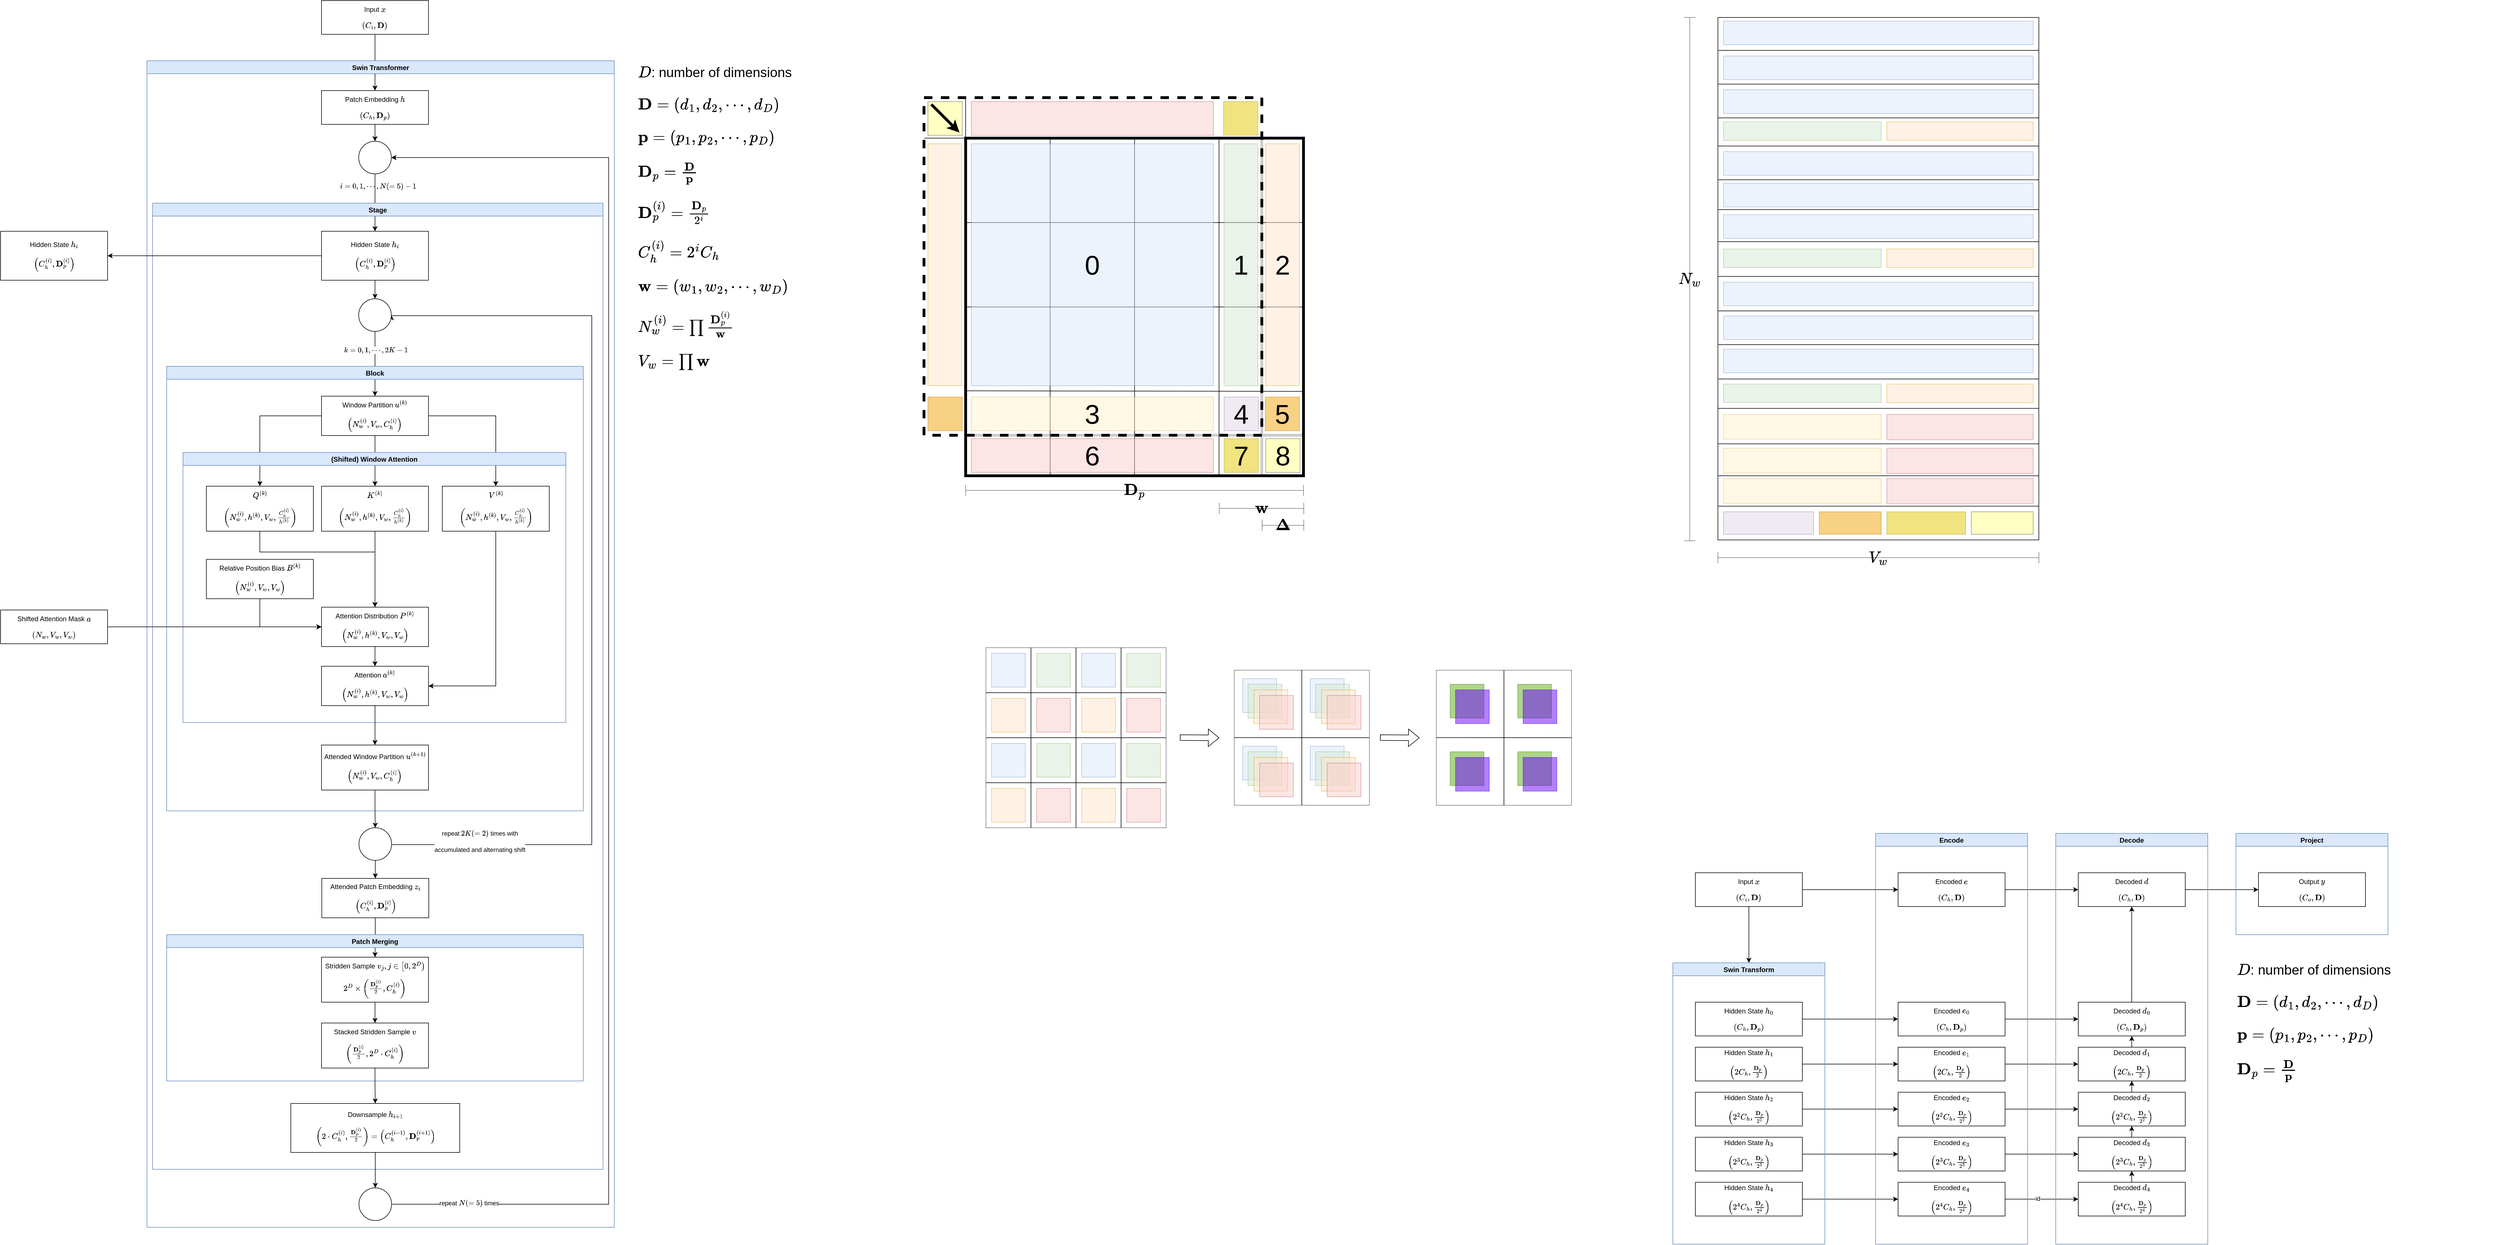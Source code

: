 <mxfile version="20.3.0" type="device"><diagram id="M_j4cx8eogyI6kfyclBy" name="Page-1"><mxGraphModel dx="676" dy="481" grid="1" gridSize="10" guides="1" tooltips="1" connect="1" arrows="1" fold="1" page="1" pageScale="1" pageWidth="1654" pageHeight="2336" math="1" shadow="0"><root><mxCell id="0"/><mxCell id="1" parent="0"/><mxCell id="lHj8eAU90_CLyTJcBv_L-12" value="" style="endArrow=none;html=1;rounded=0;entryX=0.5;entryY=0;entryDx=0;entryDy=0;exitX=0.5;exitY=1;exitDx=0;exitDy=0;strokeWidth=5;fillColor=#eeeeee;strokeColor=#CCCCCC;fontSize=48;" parent="1" edge="1"><mxGeometry width="50" height="50" relative="1" as="geometry"><mxPoint x="2290" y="894.5" as="sourcePoint"/><mxPoint x="2290" y="294.5" as="targetPoint"/></mxGeometry></mxCell><mxCell id="lHj8eAU90_CLyTJcBv_L-13" value="" style="endArrow=none;html=1;rounded=0;exitX=0;exitY=0.5;exitDx=0;exitDy=0;entryX=1;entryY=0.5;entryDx=0;entryDy=0;fillColor=#eeeeee;strokeColor=#CCCCCC;strokeWidth=5;fontSize=48;" parent="1" edge="1"><mxGeometry width="50" height="50" relative="1" as="geometry"><mxPoint x="1764" y="822.5" as="sourcePoint"/><mxPoint x="2364" y="822.5" as="targetPoint"/></mxGeometry></mxCell><mxCell id="lHj8eAU90_CLyTJcBv_L-31" value="" style="whiteSpace=wrap;html=1;aspect=fixed;fillColor=none;strokeColor=#000000;dashed=1;strokeWidth=5;fontSize=48;" parent="1" vertex="1"><mxGeometry x="1690" y="222.5" width="600" height="600" as="geometry"/></mxCell><mxCell id="SRUdpd7tktxx0Jo9R-O5-57" style="edgeStyle=orthogonalEdgeStyle;rounded=0;orthogonalLoop=1;jettySize=auto;html=1;entryX=0.5;entryY=0;entryDx=0;entryDy=0;" parent="1" source="SRUdpd7tktxx0Jo9R-O5-1" target="SRUdpd7tktxx0Jo9R-O5-2" edge="1"><mxGeometry relative="1" as="geometry"/></mxCell><mxCell id="SRUdpd7tktxx0Jo9R-O5-79" value="\(i=0,1,\cdots,N(=5)-1\)" style="edgeLabel;html=1;align=center;verticalAlign=middle;resizable=0;points=[];" parent="SRUdpd7tktxx0Jo9R-O5-57" vertex="1" connectable="0"><mxGeometry x="0.551" y="-1" relative="1" as="geometry"><mxPoint x="6" y="192" as="offset"/></mxGeometry></mxCell><mxCell id="SRUdpd7tktxx0Jo9R-O5-1" value="Input \(x\)&lt;br&gt;&lt;br&gt;\(\left(C_{i}, \mathbf{D}\right)\)" style="rounded=0;whiteSpace=wrap;html=1;" parent="1" vertex="1"><mxGeometry x="620" y="50" width="190" height="60" as="geometry"/></mxCell><mxCell id="SRUdpd7tktxx0Jo9R-O5-5" value="\(D\): number of dimensions&lt;br&gt;&lt;span style=&quot;font-size: 24px;&quot;&gt;&lt;br&gt;&lt;/span&gt;\(\mathbf{D}=\left(d_1,d_2,\cdots,d_D\right)\)&lt;br&gt;&lt;br&gt;\(\mathbf{p}=\left(p_1,p_2,\cdots,p_D\right)\)&lt;br&gt;&lt;span style=&quot;font-size: 24px;&quot;&gt;&lt;br&gt;\(\mathbf{D}_p=\frac{\mathbf{D}}{\mathbf{p}}\)&lt;/span&gt;&lt;br style=&quot;font-size: 24px;&quot;&gt;&lt;br style=&quot;font-size: 24px;&quot;&gt;&lt;span style=&quot;font-size: 24px;&quot;&gt;\(\mathbf{D}^{(i)}_p=\frac{\mathbf{D}_p}{2^i}\)&lt;/span&gt;&lt;span style=&quot;font-size: 24px;&quot;&gt;&lt;br style=&quot;font-size: 24px;&quot;&gt;&lt;/span&gt;&lt;br style=&quot;font-size: 24px;&quot;&gt;\(C_h^{(i)}=2^iC_h\)&lt;br style=&quot;font-size: 24px;&quot;&gt;&lt;br&gt;\(\mathbf{w}=\left(w_1,w_2,\cdots,w_D\right)\)&lt;br style=&quot;font-size: 24px;&quot;&gt;&lt;br&gt;\(N_w^{(i)}=\prod\frac{\mathbf{D}^{(i)}_p}{\mathbf{w}}\)&lt;br style=&quot;font-size: 24px;&quot;&gt;&lt;br style=&quot;font-size: 24px;&quot;&gt;\(V_w=\prod\mathbf{&lt;br&gt;w}\)" style="text;html=1;strokeColor=none;fillColor=none;align=left;verticalAlign=middle;whiteSpace=wrap;rounded=0;fontSize=24;" parent="1" vertex="1"><mxGeometry x="1180" y="170" width="300" height="530" as="geometry"/></mxCell><mxCell id="SRUdpd7tktxx0Jo9R-O5-36" value="Swin Transformer" style="swimlane;fillColor=#dae8fc;strokeColor=#6c8ebf;" parent="1" vertex="1"><mxGeometry x="310" y="157" width="830" height="2073" as="geometry"/></mxCell><mxCell id="lPcJACpvGl0ZYowFCWmx-11" style="edgeStyle=orthogonalEdgeStyle;rounded=0;orthogonalLoop=1;jettySize=auto;html=1;" edge="1" parent="SRUdpd7tktxx0Jo9R-O5-36" source="lPcJACpvGl0ZYowFCWmx-6" target="SRUdpd7tktxx0Jo9R-O5-84"><mxGeometry relative="1" as="geometry"/></mxCell><mxCell id="SRUdpd7tktxx0Jo9R-O5-55" value="Stage" style="swimlane;fillColor=#dae8fc;strokeColor=#6c8ebf;fillStyle=auto;" parent="SRUdpd7tktxx0Jo9R-O5-36" vertex="1"><mxGeometry x="10" y="253" width="800" height="1717" as="geometry"><mxRectangle x="10" y="253" width="70" height="30" as="alternateBounds"/></mxGeometry></mxCell><mxCell id="SRUdpd7tktxx0Jo9R-O5-62" style="edgeStyle=orthogonalEdgeStyle;rounded=0;orthogonalLoop=1;jettySize=auto;html=1;entryX=0.5;entryY=0;entryDx=0;entryDy=0;" parent="SRUdpd7tktxx0Jo9R-O5-55" source="SRUdpd7tktxx0Jo9R-O5-41" target="SRUdpd7tktxx0Jo9R-O5-42" edge="1"><mxGeometry relative="1" as="geometry"/></mxCell><mxCell id="SRUdpd7tktxx0Jo9R-O5-60" style="edgeStyle=orthogonalEdgeStyle;rounded=0;orthogonalLoop=1;jettySize=auto;html=1;entryX=0.5;entryY=0;entryDx=0;entryDy=0;exitX=0.5;exitY=1;exitDx=0;exitDy=0;" parent="SRUdpd7tktxx0Jo9R-O5-55" source="lPcJACpvGl0ZYowFCWmx-1" target="SRUdpd7tktxx0Jo9R-O5-3" edge="1"><mxGeometry relative="1" as="geometry"><mxPoint x="395" y="283" as="sourcePoint"/></mxGeometry></mxCell><mxCell id="SRUdpd7tktxx0Jo9R-O5-80" value="\(k=0,1,\cdots, 2K-1\)" style="edgeLabel;html=1;align=center;verticalAlign=middle;resizable=0;points=[];" parent="SRUdpd7tktxx0Jo9R-O5-60" vertex="1" connectable="0"><mxGeometry x="0.763" y="-1" relative="1" as="geometry"><mxPoint x="2" y="-69" as="offset"/></mxGeometry></mxCell><mxCell id="SRUdpd7tktxx0Jo9R-O5-39" value="Block" style="swimlane;fillColor=#dae8fc;strokeColor=#6c8ebf;" parent="SRUdpd7tktxx0Jo9R-O5-55" vertex="1"><mxGeometry x="25" y="290" width="740" height="790" as="geometry"/></mxCell><mxCell id="lPcJACpvGl0ZYowFCWmx-16" style="edgeStyle=orthogonalEdgeStyle;rounded=0;orthogonalLoop=1;jettySize=auto;html=1;entryX=0.5;entryY=0;entryDx=0;entryDy=0;" edge="1" parent="SRUdpd7tktxx0Jo9R-O5-39" source="SRUdpd7tktxx0Jo9R-O5-3" target="SRUdpd7tktxx0Jo9R-O5-11"><mxGeometry relative="1" as="geometry"/></mxCell><mxCell id="lPcJACpvGl0ZYowFCWmx-17" style="edgeStyle=orthogonalEdgeStyle;rounded=0;orthogonalLoop=1;jettySize=auto;html=1;" edge="1" parent="SRUdpd7tktxx0Jo9R-O5-39" source="SRUdpd7tktxx0Jo9R-O5-3" target="SRUdpd7tktxx0Jo9R-O5-6"><mxGeometry relative="1" as="geometry"/></mxCell><mxCell id="lPcJACpvGl0ZYowFCWmx-23" style="edgeStyle=orthogonalEdgeStyle;rounded=0;orthogonalLoop=1;jettySize=auto;html=1;entryX=0.5;entryY=0;entryDx=0;entryDy=0;" edge="1" parent="SRUdpd7tktxx0Jo9R-O5-39" source="SRUdpd7tktxx0Jo9R-O5-3" target="SRUdpd7tktxx0Jo9R-O5-12"><mxGeometry relative="1" as="geometry"/></mxCell><mxCell id="SRUdpd7tktxx0Jo9R-O5-3" value="Window Partition \(u^{(k)}\)&lt;br&gt;&lt;br&gt;\(\left(N_w^{(i)}&lt;br&gt;, V_w,C^{(i)}&lt;br&gt;_h\right)\)" style="rounded=0;whiteSpace=wrap;html=1;" parent="SRUdpd7tktxx0Jo9R-O5-39" vertex="1"><mxGeometry x="275" y="53" width="190" height="70" as="geometry"/></mxCell><mxCell id="SRUdpd7tktxx0Jo9R-O5-21" value="(Shifted) Window Attention" style="swimlane;fillColor=#dae8fc;strokeColor=#6c8ebf;labelBackgroundColor=none;" parent="SRUdpd7tktxx0Jo9R-O5-39" vertex="1"><mxGeometry x="29" y="153" width="680" height="480" as="geometry"/></mxCell><mxCell id="lPcJACpvGl0ZYowFCWmx-22" style="edgeStyle=orthogonalEdgeStyle;rounded=0;orthogonalLoop=1;jettySize=auto;html=1;entryX=0.5;entryY=0;entryDx=0;entryDy=0;exitX=0.5;exitY=1;exitDx=0;exitDy=0;" edge="1" parent="SRUdpd7tktxx0Jo9R-O5-21" source="SRUdpd7tktxx0Jo9R-O5-6" target="lHj8eAU90_CLyTJcBv_L-98"><mxGeometry relative="1" as="geometry"><Array as="points"><mxPoint x="137" y="177"/><mxPoint x="341" y="177"/></Array></mxGeometry></mxCell><mxCell id="SRUdpd7tktxx0Jo9R-O5-6" value="\(Q^{(k)}&lt;br&gt;\)&lt;br&gt;&lt;br&gt;\(\left(N^{(i)}_w&lt;br&gt;, h^{(k)}, V_w, \frac{C^{(i)}&lt;br&gt;_h}{h^{(k)}&lt;br&gt;}\right)\)" style="rounded=0;whiteSpace=wrap;html=1;" parent="SRUdpd7tktxx0Jo9R-O5-21" vertex="1"><mxGeometry x="41.5" y="60" width="190" height="80" as="geometry"/></mxCell><mxCell id="lHj8eAU90_CLyTJcBv_L-99" style="edgeStyle=orthogonalEdgeStyle;rounded=0;orthogonalLoop=1;jettySize=auto;html=1;entryX=0.5;entryY=0;entryDx=0;entryDy=0;strokeColor=#000000;strokeWidth=1;fontSize=24;" parent="SRUdpd7tktxx0Jo9R-O5-21" source="SRUdpd7tktxx0Jo9R-O5-11" target="lHj8eAU90_CLyTJcBv_L-98" edge="1"><mxGeometry relative="1" as="geometry"/></mxCell><mxCell id="SRUdpd7tktxx0Jo9R-O5-11" value="\(K^{(k)}&lt;br&gt;\)&lt;br&gt;&lt;br&gt;\(\left(N^{(i)}&lt;br&gt;_w&lt;br&gt;, h^{(k)}&lt;br&gt;, V_w, \frac{C^{(i)}&lt;br&gt;_h}{h^{(k)}&lt;br&gt;}\right)\)" style="rounded=0;whiteSpace=wrap;html=1;" parent="SRUdpd7tktxx0Jo9R-O5-21" vertex="1"><mxGeometry x="246" y="60" width="190" height="80" as="geometry"/></mxCell><mxCell id="lHj8eAU90_CLyTJcBv_L-106" style="edgeStyle=orthogonalEdgeStyle;rounded=0;orthogonalLoop=1;jettySize=auto;html=1;entryX=1;entryY=0.5;entryDx=0;entryDy=0;strokeColor=#000000;strokeWidth=1;fontSize=24;exitX=0.5;exitY=1;exitDx=0;exitDy=0;" parent="SRUdpd7tktxx0Jo9R-O5-21" source="SRUdpd7tktxx0Jo9R-O5-12" target="SRUdpd7tktxx0Jo9R-O5-10" edge="1"><mxGeometry relative="1" as="geometry"/></mxCell><mxCell id="SRUdpd7tktxx0Jo9R-O5-12" value="\(V^{(k)}&lt;br&gt;\)&lt;br&gt;&lt;br&gt;\(\left(N^{(i)}&lt;br&gt;_w&lt;br&gt;, h^{(k)}&lt;br&gt;, V_w, \frac{C^{(i)}&lt;br&gt;_h}{h^{(k)}&lt;br&gt;}\right)\)" style="rounded=0;whiteSpace=wrap;html=1;" parent="SRUdpd7tktxx0Jo9R-O5-21" vertex="1"><mxGeometry x="460.5" y="60" width="190" height="80" as="geometry"/></mxCell><mxCell id="SRUdpd7tktxx0Jo9R-O5-10" value="Attention \(a^{(k)}\)&lt;br&gt;&lt;br&gt;\(\left(N^{(i)}&lt;br&gt;_w&lt;br&gt;, h^{(k)}&lt;br&gt;, V_w, V_w\right)\)" style="rounded=0;whiteSpace=wrap;html=1;" parent="SRUdpd7tktxx0Jo9R-O5-21" vertex="1"><mxGeometry x="246" y="380" width="190" height="70" as="geometry"/></mxCell><mxCell id="lHj8eAU90_CLyTJcBv_L-105" style="edgeStyle=orthogonalEdgeStyle;rounded=0;orthogonalLoop=1;jettySize=auto;html=1;strokeColor=#000000;strokeWidth=1;fontSize=24;" parent="SRUdpd7tktxx0Jo9R-O5-21" source="lHj8eAU90_CLyTJcBv_L-98" target="SRUdpd7tktxx0Jo9R-O5-10" edge="1"><mxGeometry relative="1" as="geometry"/></mxCell><mxCell id="lHj8eAU90_CLyTJcBv_L-98" value="Attention Distribution \(P^{(k)}\)&lt;br&gt;&lt;br&gt;\(\left(N^{(i)}&lt;br&gt;_w&lt;br&gt;, h^{(k)}&lt;br&gt;, V_w, V_w\right)\)" style="rounded=0;whiteSpace=wrap;html=1;" parent="SRUdpd7tktxx0Jo9R-O5-21" vertex="1"><mxGeometry x="246" y="275" width="190" height="70" as="geometry"/></mxCell><mxCell id="lPcJACpvGl0ZYowFCWmx-21" style="edgeStyle=orthogonalEdgeStyle;rounded=0;orthogonalLoop=1;jettySize=auto;html=1;entryX=0;entryY=0.5;entryDx=0;entryDy=0;exitX=0.5;exitY=1;exitDx=0;exitDy=0;" edge="1" parent="SRUdpd7tktxx0Jo9R-O5-21" source="SRUdpd7tktxx0Jo9R-O5-9" target="lHj8eAU90_CLyTJcBv_L-98"><mxGeometry relative="1" as="geometry"/></mxCell><mxCell id="SRUdpd7tktxx0Jo9R-O5-9" value="Relative Position Bias \(B^{(k)}\)&lt;br&gt;&lt;br&gt;\(\left(N_w^{(i)}&lt;br&gt;, V_w,V_w\right)\)" style="rounded=0;whiteSpace=wrap;html=1;" parent="SRUdpd7tktxx0Jo9R-O5-21" vertex="1"><mxGeometry x="41.5" y="190" width="190" height="70" as="geometry"/></mxCell><mxCell id="SRUdpd7tktxx0Jo9R-O5-18" value="Attended Window Partition \(u^{(k+1)}&lt;br&gt;\)&lt;br&gt;&lt;br&gt;\(\left(N^{(i)}_w&lt;br&gt;, V_w,C^{(i)}&lt;br&gt;_h\right)\)" style="rounded=0;whiteSpace=wrap;html=1;" parent="SRUdpd7tktxx0Jo9R-O5-39" vertex="1"><mxGeometry x="275" y="673" width="190" height="80" as="geometry"/></mxCell><mxCell id="SRUdpd7tktxx0Jo9R-O5-70" style="edgeStyle=orthogonalEdgeStyle;rounded=0;orthogonalLoop=1;jettySize=auto;html=1;entryX=0.5;entryY=0;entryDx=0;entryDy=0;" parent="SRUdpd7tktxx0Jo9R-O5-39" source="SRUdpd7tktxx0Jo9R-O5-10" target="SRUdpd7tktxx0Jo9R-O5-18" edge="1"><mxGeometry relative="1" as="geometry"/></mxCell><mxCell id="lPcJACpvGl0ZYowFCWmx-2" style="edgeStyle=orthogonalEdgeStyle;rounded=0;orthogonalLoop=1;jettySize=auto;html=1;entryX=0.5;entryY=0;entryDx=0;entryDy=0;" edge="1" parent="SRUdpd7tktxx0Jo9R-O5-55" source="SRUdpd7tktxx0Jo9R-O5-84" target="lPcJACpvGl0ZYowFCWmx-1"><mxGeometry relative="1" as="geometry"/></mxCell><mxCell id="SRUdpd7tktxx0Jo9R-O5-84" value="Hidden State \(h_i\)&lt;br&gt;&lt;br&gt;\(\left(C_{h}^{(i)},&lt;br&gt;\mathbf{D}_p^{(i)}\right)\)" style="rounded=0;whiteSpace=wrap;html=1;" parent="SRUdpd7tktxx0Jo9R-O5-55" vertex="1"><mxGeometry x="300" y="50" width="190" height="87" as="geometry"/></mxCell><mxCell id="SRUdpd7tktxx0Jo9R-O5-54" value="Patch Merging" style="swimlane;fillColor=#dae8fc;strokeColor=#6c8ebf;" parent="SRUdpd7tktxx0Jo9R-O5-55" vertex="1"><mxGeometry x="25" y="1300" width="740" height="260" as="geometry"/></mxCell><mxCell id="SRUdpd7tktxx0Jo9R-O5-42" value="Stridden Sample \(v_j,j\in\left[0,2^D\right)\)&lt;br&gt;&lt;br&gt;\(2^D\times \left(\frac{\mathbf{D}^{(i)}&lt;br&gt;_p}{2},C^{(i)}&lt;br&gt;_{h}&lt;br&gt;\right)\)" style="rounded=0;whiteSpace=wrap;html=1;" parent="SRUdpd7tktxx0Jo9R-O5-54" vertex="1"><mxGeometry x="275" y="40" width="190" height="80" as="geometry"/></mxCell><mxCell id="SRUdpd7tktxx0Jo9R-O5-44" value="Stacked Stridden Sample \(v\)&lt;br&gt;&lt;br&gt;\(\left(\frac{\mathbf{D}^{(i)}&lt;br&gt;_p}{2},2^D\cdot&lt;br&gt;C^{(i)}&lt;br&gt;_{h}&lt;br&gt;\right)\)" style="rounded=0;whiteSpace=wrap;html=1;" parent="SRUdpd7tktxx0Jo9R-O5-54" vertex="1"><mxGeometry x="275" y="157" width="190" height="80" as="geometry"/></mxCell><mxCell id="SRUdpd7tktxx0Jo9R-O5-63" style="edgeStyle=orthogonalEdgeStyle;rounded=0;orthogonalLoop=1;jettySize=auto;html=1;entryX=0.5;entryY=0;entryDx=0;entryDy=0;" parent="SRUdpd7tktxx0Jo9R-O5-54" source="SRUdpd7tktxx0Jo9R-O5-42" target="SRUdpd7tktxx0Jo9R-O5-44" edge="1"><mxGeometry relative="1" as="geometry"/></mxCell><mxCell id="SRUdpd7tktxx0Jo9R-O5-41" value="Attended Patch Embedding \(z_i\)&lt;br&gt;&lt;br&gt;\(\left(C^{(i)}&lt;br&gt;_{h},&lt;br&gt;\mathbf{D}^{(i)}_p&lt;br&gt;\right)\)" style="rounded=0;whiteSpace=wrap;html=1;" parent="SRUdpd7tktxx0Jo9R-O5-55" vertex="1"><mxGeometry x="300.5" y="1200" width="190" height="70" as="geometry"/></mxCell><mxCell id="SRUdpd7tktxx0Jo9R-O5-93" style="edgeStyle=orthogonalEdgeStyle;rounded=0;orthogonalLoop=1;jettySize=auto;html=1;strokeWidth=1;fontSize=24;exitX=1;exitY=0.5;exitDx=0;exitDy=0;entryX=1;entryY=0.5;entryDx=0;entryDy=0;" parent="SRUdpd7tktxx0Jo9R-O5-55" source="lPcJACpvGl0ZYowFCWmx-3" target="lPcJACpvGl0ZYowFCWmx-1" edge="1"><mxGeometry relative="1" as="geometry"><Array as="points"><mxPoint x="425" y="1140"/><mxPoint x="780" y="1140"/><mxPoint x="780" y="200"/></Array><mxPoint x="540" y="273" as="targetPoint"/></mxGeometry></mxCell><mxCell id="SRUdpd7tktxx0Jo9R-O5-94" value="&lt;span style=&quot;font-size: 11px;&quot;&gt;repeat \(2K(=2)\) times with&lt;br&gt;accumulated and alternating shift&lt;/span&gt;" style="edgeLabel;html=1;align=center;verticalAlign=middle;resizable=0;points=[];fontSize=24;" parent="SRUdpd7tktxx0Jo9R-O5-93" vertex="1" connectable="0"><mxGeometry x="-0.881" y="-1" relative="1" as="geometry"><mxPoint x="59" y="-11" as="offset"/></mxGeometry></mxCell><mxCell id="lPcJACpvGl0ZYowFCWmx-1" value="" style="ellipse;whiteSpace=wrap;html=1;aspect=fixed;" vertex="1" parent="SRUdpd7tktxx0Jo9R-O5-55"><mxGeometry x="366" y="170" width="58" height="58" as="geometry"/></mxCell><mxCell id="lPcJACpvGl0ZYowFCWmx-5" style="edgeStyle=orthogonalEdgeStyle;rounded=0;orthogonalLoop=1;jettySize=auto;html=1;" edge="1" parent="SRUdpd7tktxx0Jo9R-O5-55" source="lPcJACpvGl0ZYowFCWmx-3" target="SRUdpd7tktxx0Jo9R-O5-41"><mxGeometry relative="1" as="geometry"/></mxCell><mxCell id="lPcJACpvGl0ZYowFCWmx-3" value="" style="ellipse;whiteSpace=wrap;html=1;aspect=fixed;" vertex="1" parent="SRUdpd7tktxx0Jo9R-O5-55"><mxGeometry x="366.5" y="1110" width="58" height="58" as="geometry"/></mxCell><mxCell id="lPcJACpvGl0ZYowFCWmx-4" style="edgeStyle=orthogonalEdgeStyle;rounded=0;orthogonalLoop=1;jettySize=auto;html=1;entryX=0.5;entryY=0;entryDx=0;entryDy=0;" edge="1" parent="SRUdpd7tktxx0Jo9R-O5-55" source="SRUdpd7tktxx0Jo9R-O5-18" target="lPcJACpvGl0ZYowFCWmx-3"><mxGeometry relative="1" as="geometry"/></mxCell><mxCell id="SRUdpd7tktxx0Jo9R-O5-45" value="Downsample \(h_{i+1}\)&lt;br&gt;&lt;br&gt;\(\left(2\cdot&lt;br&gt;C^{(i)}&lt;br&gt;_{h},&lt;br&gt;\frac{\mathbf{D}^{(i)}&lt;br&gt;_p}{2}\right)=\left(&lt;br&gt;C^{(i+1)}&lt;br&gt;_{h},&lt;br&gt;\mathbf{D}^{(i+1)}&lt;br&gt;_p\right)&lt;br&gt;\)" style="rounded=0;whiteSpace=wrap;html=1;" parent="SRUdpd7tktxx0Jo9R-O5-55" vertex="1"><mxGeometry x="245.5" y="1600" width="300" height="87" as="geometry"/></mxCell><mxCell id="SRUdpd7tktxx0Jo9R-O5-65" style="edgeStyle=orthogonalEdgeStyle;rounded=0;orthogonalLoop=1;jettySize=auto;html=1;entryX=0.5;entryY=0;entryDx=0;entryDy=0;" parent="SRUdpd7tktxx0Jo9R-O5-55" source="SRUdpd7tktxx0Jo9R-O5-44" target="SRUdpd7tktxx0Jo9R-O5-45" edge="1"><mxGeometry relative="1" as="geometry"/></mxCell><mxCell id="lPcJACpvGl0ZYowFCWmx-8" style="edgeStyle=orthogonalEdgeStyle;rounded=0;orthogonalLoop=1;jettySize=auto;html=1;entryX=0.5;entryY=0;entryDx=0;entryDy=0;" edge="1" parent="SRUdpd7tktxx0Jo9R-O5-36" source="SRUdpd7tktxx0Jo9R-O5-2" target="lPcJACpvGl0ZYowFCWmx-6"><mxGeometry relative="1" as="geometry"/></mxCell><mxCell id="SRUdpd7tktxx0Jo9R-O5-2" value="Patch Embedding \(h\)&lt;br&gt;&lt;br&gt;\(\left(C_{h},&lt;br&gt;\mathbf{D}_p\right)\)" style="rounded=0;whiteSpace=wrap;html=1;" parent="SRUdpd7tktxx0Jo9R-O5-36" vertex="1"><mxGeometry x="310" y="53" width="190" height="60" as="geometry"/></mxCell><mxCell id="lPcJACpvGl0ZYowFCWmx-6" value="" style="ellipse;whiteSpace=wrap;html=1;aspect=fixed;" vertex="1" parent="SRUdpd7tktxx0Jo9R-O5-36"><mxGeometry x="376" y="143" width="58" height="58" as="geometry"/></mxCell><mxCell id="lPcJACpvGl0ZYowFCWmx-12" value="" style="ellipse;whiteSpace=wrap;html=1;aspect=fixed;" vertex="1" parent="SRUdpd7tktxx0Jo9R-O5-36"><mxGeometry x="376.5" y="2003" width="58" height="58" as="geometry"/></mxCell><mxCell id="lPcJACpvGl0ZYowFCWmx-13" style="edgeStyle=orthogonalEdgeStyle;rounded=0;orthogonalLoop=1;jettySize=auto;html=1;entryX=0.5;entryY=0;entryDx=0;entryDy=0;" edge="1" parent="SRUdpd7tktxx0Jo9R-O5-36" source="SRUdpd7tktxx0Jo9R-O5-45" target="lPcJACpvGl0ZYowFCWmx-12"><mxGeometry relative="1" as="geometry"/></mxCell><mxCell id="lPcJACpvGl0ZYowFCWmx-14" style="edgeStyle=orthogonalEdgeStyle;rounded=0;orthogonalLoop=1;jettySize=auto;html=1;entryX=1;entryY=0.5;entryDx=0;entryDy=0;exitX=1;exitY=0.5;exitDx=0;exitDy=0;" edge="1" parent="SRUdpd7tktxx0Jo9R-O5-36" source="lPcJACpvGl0ZYowFCWmx-12" target="lPcJACpvGl0ZYowFCWmx-6"><mxGeometry relative="1" as="geometry"><mxPoint x="790" y="1603" as="targetPoint"/><Array as="points"><mxPoint x="820" y="2032"/><mxPoint x="820" y="172"/></Array></mxGeometry></mxCell><mxCell id="lPcJACpvGl0ZYowFCWmx-15" value="repeat \(N(=5)\) times" style="edgeLabel;html=1;align=center;verticalAlign=middle;resizable=0;points=[];" vertex="1" connectable="0" parent="lPcJACpvGl0ZYowFCWmx-14"><mxGeometry x="-0.896" y="2" relative="1" as="geometry"><mxPoint as="offset"/></mxGeometry></mxCell><mxCell id="lHj8eAU90_CLyTJcBv_L-108" style="edgeStyle=orthogonalEdgeStyle;rounded=0;orthogonalLoop=1;jettySize=auto;html=1;entryX=0;entryY=0.5;entryDx=0;entryDy=0;strokeColor=#000000;strokeWidth=1;fontSize=24;" parent="1" source="SRUdpd7tktxx0Jo9R-O5-4" target="lHj8eAU90_CLyTJcBv_L-98" edge="1"><mxGeometry relative="1" as="geometry"/></mxCell><mxCell id="SRUdpd7tktxx0Jo9R-O5-4" value="Shifted Attention Mask \(a\)&lt;br&gt;&lt;br&gt;\(\left(N_w&lt;br&gt;, V_w,V_w\right)\)" style="rounded=0;whiteSpace=wrap;html=1;" parent="1" vertex="1"><mxGeometry x="50" y="1133" width="190" height="60" as="geometry"/></mxCell><mxCell id="SRUdpd7tktxx0Jo9R-O5-89" value="Hidden State \(h_i\)&lt;br&gt;&lt;br&gt;\(\left(C_{h}^{(i)},&lt;br&gt;\mathbf{D}_p^{(i)}\right)\)" style="rounded=0;whiteSpace=wrap;html=1;" parent="1" vertex="1"><mxGeometry x="50" y="460" width="190" height="87" as="geometry"/></mxCell><mxCell id="SRUdpd7tktxx0Jo9R-O5-90" style="edgeStyle=orthogonalEdgeStyle;rounded=0;orthogonalLoop=1;jettySize=auto;html=1;entryX=1;entryY=0.5;entryDx=0;entryDy=0;strokeWidth=1;fontSize=24;" parent="1" source="SRUdpd7tktxx0Jo9R-O5-84" target="SRUdpd7tktxx0Jo9R-O5-89" edge="1"><mxGeometry relative="1" as="geometry"/></mxCell><mxCell id="lHj8eAU90_CLyTJcBv_L-1" value="" style="whiteSpace=wrap;html=1;aspect=fixed;strokeWidth=5;fillColor=none;fontSize=48;" parent="1" vertex="1"><mxGeometry x="1764" y="294.5" width="600" height="600" as="geometry"/></mxCell><mxCell id="lHj8eAU90_CLyTJcBv_L-2" value="" style="endArrow=none;html=1;rounded=0;entryX=1;entryY=0.5;entryDx=0;entryDy=0;fontSize=48;" parent="1" target="lHj8eAU90_CLyTJcBv_L-1" edge="1"><mxGeometry width="50" height="50" relative="1" as="geometry"><mxPoint x="1764" y="594.5" as="sourcePoint"/><mxPoint x="2354" y="484.5" as="targetPoint"/></mxGeometry></mxCell><mxCell id="lHj8eAU90_CLyTJcBv_L-3" value="" style="endArrow=none;html=1;rounded=0;entryX=1;entryY=0.5;entryDx=0;entryDy=0;fontSize=48;" parent="1" edge="1"><mxGeometry width="50" height="50" relative="1" as="geometry"><mxPoint x="1764" y="444.5" as="sourcePoint"/><mxPoint x="2364" y="444.5" as="targetPoint"/></mxGeometry></mxCell><mxCell id="lHj8eAU90_CLyTJcBv_L-4" value="" style="endArrow=none;html=1;rounded=0;entryX=1;entryY=0.5;entryDx=0;entryDy=0;fontSize=48;" parent="1" edge="1"><mxGeometry width="50" height="50" relative="1" as="geometry"><mxPoint x="1764" y="743.5" as="sourcePoint"/><mxPoint x="2364" y="744.5" as="targetPoint"/></mxGeometry></mxCell><mxCell id="lHj8eAU90_CLyTJcBv_L-6" value="" style="endArrow=none;html=1;rounded=0;exitX=0.5;exitY=1;exitDx=0;exitDy=0;fontSize=48;" parent="1" source="lHj8eAU90_CLyTJcBv_L-1" edge="1"><mxGeometry width="50" height="50" relative="1" as="geometry"><mxPoint x="2304" y="534.5" as="sourcePoint"/><mxPoint x="2064" y="294.5" as="targetPoint"/></mxGeometry></mxCell><mxCell id="lHj8eAU90_CLyTJcBv_L-7" value="" style="endArrow=none;html=1;rounded=0;exitX=0.5;exitY=1;exitDx=0;exitDy=0;fontSize=48;" parent="1" edge="1"><mxGeometry width="50" height="50" relative="1" as="geometry"><mxPoint x="1914" y="894.5" as="sourcePoint"/><mxPoint x="1914" y="294.5" as="targetPoint"/></mxGeometry></mxCell><mxCell id="lHj8eAU90_CLyTJcBv_L-8" value="" style="endArrow=none;html=1;rounded=0;exitX=0.5;exitY=1;exitDx=0;exitDy=0;fontSize=48;" parent="1" edge="1"><mxGeometry width="50" height="50" relative="1" as="geometry"><mxPoint x="2214" y="894.5" as="sourcePoint"/><mxPoint x="2214" y="294.5" as="targetPoint"/></mxGeometry></mxCell><mxCell id="lHj8eAU90_CLyTJcBv_L-16" value="0" style="rounded=0;whiteSpace=wrap;html=1;fillColor=#dae8fc;strokeColor=#6c8ebf;opacity=50;fontSize=48;" parent="1" vertex="1"><mxGeometry x="1774" y="304.5" width="430" height="430" as="geometry"/></mxCell><mxCell id="lHj8eAU90_CLyTJcBv_L-17" value="1" style="rounded=0;whiteSpace=wrap;html=1;fillColor=#d5e8d4;strokeColor=#82b366;opacity=50;fontSize=48;" parent="1" vertex="1"><mxGeometry x="2223" y="304.5" width="60" height="430" as="geometry"/></mxCell><mxCell id="lHj8eAU90_CLyTJcBv_L-18" value="2" style="rounded=0;whiteSpace=wrap;html=1;fillColor=#ffe6cc;strokeColor=#d79b00;opacity=50;fontSize=48;" parent="1" vertex="1"><mxGeometry x="2297" y="304.5" width="60" height="430" as="geometry"/></mxCell><mxCell id="lHj8eAU90_CLyTJcBv_L-19" value="3" style="rounded=0;whiteSpace=wrap;html=1;fillColor=#fff2cc;strokeColor=#d6b656;opacity=50;fontSize=48;" parent="1" vertex="1"><mxGeometry x="1774" y="754.5" width="430" height="60" as="geometry"/></mxCell><mxCell id="lHj8eAU90_CLyTJcBv_L-20" value="6" style="rounded=0;whiteSpace=wrap;html=1;fillColor=#f8cecc;strokeColor=#b85450;opacity=50;fontSize=48;" parent="1" vertex="1"><mxGeometry x="1774" y="828.5" width="430" height="60" as="geometry"/></mxCell><mxCell id="lHj8eAU90_CLyTJcBv_L-21" value="4" style="rounded=0;whiteSpace=wrap;html=1;fillColor=#e1d5e7;strokeColor=#9673a6;opacity=50;fontSize=48;" parent="1" vertex="1"><mxGeometry x="2223" y="754.5" width="61" height="60" as="geometry"/></mxCell><mxCell id="lHj8eAU90_CLyTJcBv_L-22" value="5" style="rounded=0;whiteSpace=wrap;html=1;fillColor=#f0a30a;strokeColor=#BD7000;opacity=50;fontColor=#000000;fontSize=48;" parent="1" vertex="1"><mxGeometry x="2296" y="754.5" width="61" height="60" as="geometry"/></mxCell><mxCell id="lHj8eAU90_CLyTJcBv_L-23" value="8" style="rounded=0;whiteSpace=wrap;html=1;opacity=50;fontSize=48;fillColor=#ffff88;strokeColor=#36393d;" parent="1" vertex="1"><mxGeometry x="2297" y="828.5" width="61" height="60" as="geometry"/></mxCell><mxCell id="lHj8eAU90_CLyTJcBv_L-24" value="7" style="rounded=0;whiteSpace=wrap;html=1;fillColor=#e3c800;strokeColor=#B09500;opacity=50;fontColor=#000000;fontSize=48;" parent="1" vertex="1"><mxGeometry x="2223" y="828.5" width="61" height="60" as="geometry"/></mxCell><mxCell id="lHj8eAU90_CLyTJcBv_L-25" value="\(\mathbf{D}_p\)" style="shape=crossbar;whiteSpace=wrap;html=1;rounded=1;opacity=50;fontSize=24;" parent="1" vertex="1"><mxGeometry x="1764" y="910.5" width="600" height="20" as="geometry"/></mxCell><mxCell id="lHj8eAU90_CLyTJcBv_L-26" value="\(\mathbf{w}\)" style="shape=crossbar;whiteSpace=wrap;html=1;rounded=1;opacity=50;fontSize=24;" parent="1" vertex="1"><mxGeometry x="2214.5" y="942.5" width="150" height="20" as="geometry"/></mxCell><mxCell id="lHj8eAU90_CLyTJcBv_L-27" value="\(\mathbf{\Delta}\)" style="shape=crossbar;whiteSpace=wrap;html=1;rounded=1;opacity=50;fontSize=24;" parent="1" vertex="1"><mxGeometry x="2290.5" y="972.5" width="74" height="20" as="geometry"/></mxCell><mxCell id="lHj8eAU90_CLyTJcBv_L-33" value="" style="rounded=0;whiteSpace=wrap;html=1;fillColor=#ffe6cc;strokeColor=#d79b00;opacity=50;fontSize=48;" parent="1" vertex="1"><mxGeometry x="1697" y="304.5" width="60" height="430" as="geometry"/></mxCell><mxCell id="lHj8eAU90_CLyTJcBv_L-36" value="" style="rounded=0;whiteSpace=wrap;html=1;fillColor=#ffff88;strokeColor=#36393d;opacity=50;fontSize=48;" parent="1" vertex="1"><mxGeometry x="1697" y="229.5" width="61" height="60" as="geometry"/></mxCell><mxCell id="lHj8eAU90_CLyTJcBv_L-37" value="" style="rounded=0;whiteSpace=wrap;html=1;fillColor=#e3c800;strokeColor=#B09500;opacity=50;fontColor=#000000;fontSize=48;" parent="1" vertex="1"><mxGeometry x="2222" y="229.5" width="61" height="60" as="geometry"/></mxCell><mxCell id="lHj8eAU90_CLyTJcBv_L-38" value="" style="rounded=0;whiteSpace=wrap;html=1;fillColor=#f0a30a;strokeColor=#BD7000;opacity=50;fontColor=#000000;fontSize=48;" parent="1" vertex="1"><mxGeometry x="1697" y="754.5" width="61" height="60" as="geometry"/></mxCell><mxCell id="lHj8eAU90_CLyTJcBv_L-40" value="" style="endArrow=none;html=1;rounded=0;exitX=0;exitY=0.5;exitDx=0;exitDy=0;entryX=1;entryY=0.5;entryDx=0;entryDy=0;fontSize=48;" parent="1" edge="1"><mxGeometry width="50" height="50" relative="1" as="geometry"><mxPoint x="1690.5" y="294.5" as="sourcePoint"/><mxPoint x="2290.5" y="294.5" as="targetPoint"/></mxGeometry></mxCell><mxCell id="lHj8eAU90_CLyTJcBv_L-41" value="" style="endArrow=none;html=1;rounded=0;entryX=0.5;entryY=0;entryDx=0;entryDy=0;exitX=0.5;exitY=1;exitDx=0;exitDy=0;fontSize=48;" parent="1" edge="1"><mxGeometry width="50" height="50" relative="1" as="geometry"><mxPoint x="1764" y="822.5" as="sourcePoint"/><mxPoint x="1764" y="222.5" as="targetPoint"/></mxGeometry></mxCell><mxCell id="lHj8eAU90_CLyTJcBv_L-48" value="" style="endArrow=classic;html=1;rounded=0;strokeColor=#000000;strokeWidth=5;fontSize=48;" parent="1" edge="1"><mxGeometry width="50" height="50" relative="1" as="geometry"><mxPoint x="1703" y="234.5" as="sourcePoint"/><mxPoint x="1753" y="284.5" as="targetPoint"/></mxGeometry></mxCell><mxCell id="lHj8eAU90_CLyTJcBv_L-49" value="" style="rounded=0;whiteSpace=wrap;html=1;fillColor=#f8cecc;strokeColor=#b85450;opacity=50;fontSize=48;" parent="1" vertex="1"><mxGeometry x="1774" y="229.5" width="430" height="60" as="geometry"/></mxCell><mxCell id="lHj8eAU90_CLyTJcBv_L-51" value="" style="rounded=0;whiteSpace=wrap;html=1;" parent="1" vertex="1"><mxGeometry x="3100" y="80" width="570" height="928.5" as="geometry"/></mxCell><mxCell id="lHj8eAU90_CLyTJcBv_L-54" value="" style="endArrow=none;html=1;rounded=0;strokeColor=#000000;strokeWidth=1;fontSize=24;exitX=0;exitY=0.5;exitDx=0;exitDy=0;entryX=1;entryY=0.5;entryDx=0;entryDy=0;" parent="1" edge="1"><mxGeometry width="50" height="50" relative="1" as="geometry"><mxPoint x="3100" y="540.25" as="sourcePoint"/><mxPoint x="3670.0" y="540.25" as="targetPoint"/></mxGeometry></mxCell><mxCell id="lHj8eAU90_CLyTJcBv_L-55" value="" style="endArrow=none;html=1;rounded=0;strokeColor=#000000;strokeWidth=1;fontSize=24;exitX=0;exitY=0.5;exitDx=0;exitDy=0;entryX=1;entryY=0.5;entryDx=0;entryDy=0;" parent="1" edge="1"><mxGeometry width="50" height="50" relative="1" as="geometry"><mxPoint x="3100" y="308.5" as="sourcePoint"/><mxPoint x="3670" y="308.5" as="targetPoint"/></mxGeometry></mxCell><mxCell id="lHj8eAU90_CLyTJcBv_L-56" value="" style="endArrow=none;html=1;rounded=0;strokeColor=#000000;strokeWidth=1;fontSize=24;exitX=0;exitY=0.5;exitDx=0;exitDy=0;entryX=1;entryY=0.5;entryDx=0;entryDy=0;" parent="1" edge="1"><mxGeometry width="50" height="50" relative="1" as="geometry"><mxPoint x="3100" y="774.73" as="sourcePoint"/><mxPoint x="3670" y="774.73" as="targetPoint"/></mxGeometry></mxCell><mxCell id="lHj8eAU90_CLyTJcBv_L-57" value="" style="endArrow=none;html=1;rounded=0;strokeColor=#000000;strokeWidth=1;fontSize=24;exitX=0;exitY=0.5;exitDx=0;exitDy=0;entryX=1;entryY=0.5;entryDx=0;entryDy=0;" parent="1" edge="1"><mxGeometry width="50" height="50" relative="1" as="geometry"><mxPoint x="3100" y="198.5" as="sourcePoint"/><mxPoint x="3670" y="198.5" as="targetPoint"/></mxGeometry></mxCell><mxCell id="lHj8eAU90_CLyTJcBv_L-58" value="" style="endArrow=none;html=1;rounded=0;strokeColor=#000000;strokeWidth=1;fontSize=24;exitX=0;exitY=0.5;exitDx=0;exitDy=0;entryX=1;entryY=0.5;entryDx=0;entryDy=0;" parent="1" edge="1"><mxGeometry width="50" height="50" relative="1" as="geometry"><mxPoint x="3100" y="421.5" as="sourcePoint"/><mxPoint x="3670" y="421.5" as="targetPoint"/></mxGeometry></mxCell><mxCell id="lHj8eAU90_CLyTJcBv_L-59" value="" style="endArrow=none;html=1;rounded=0;strokeColor=#000000;strokeWidth=1;fontSize=24;exitX=0;exitY=0.5;exitDx=0;exitDy=0;entryX=1;entryY=0.5;entryDx=0;entryDy=0;" parent="1" edge="1"><mxGeometry width="50" height="50" relative="1" as="geometry"><mxPoint x="3100" y="661.5" as="sourcePoint"/><mxPoint x="3670" y="661.5" as="targetPoint"/></mxGeometry></mxCell><mxCell id="lHj8eAU90_CLyTJcBv_L-60" value="" style="endArrow=none;html=1;rounded=0;strokeColor=#000000;strokeWidth=1;fontSize=24;exitX=0;exitY=0.5;exitDx=0;exitDy=0;entryX=1;entryY=0.5;entryDx=0;entryDy=0;" parent="1" edge="1"><mxGeometry width="50" height="50" relative="1" as="geometry"><mxPoint x="3100" y="894.5" as="sourcePoint"/><mxPoint x="3670" y="894.5" as="targetPoint"/></mxGeometry></mxCell><mxCell id="lHj8eAU90_CLyTJcBv_L-61" value="" style="endArrow=none;html=1;rounded=0;strokeColor=#000000;strokeWidth=1;fontSize=24;exitX=0;exitY=0.5;exitDx=0;exitDy=0;entryX=1;entryY=0.5;entryDx=0;entryDy=0;" parent="1" edge="1"><mxGeometry width="50" height="50" relative="1" as="geometry"><mxPoint x="3100" y="138.5" as="sourcePoint"/><mxPoint x="3670" y="138.5" as="targetPoint"/></mxGeometry></mxCell><mxCell id="lHj8eAU90_CLyTJcBv_L-62" value="" style="endArrow=none;html=1;rounded=0;strokeColor=#000000;strokeWidth=1;fontSize=24;exitX=0;exitY=0.5;exitDx=0;exitDy=0;entryX=1;entryY=0.5;entryDx=0;entryDy=0;" parent="1" edge="1"><mxGeometry width="50" height="50" relative="1" as="geometry"><mxPoint x="3100" y="258.5" as="sourcePoint"/><mxPoint x="3670" y="258.5" as="targetPoint"/></mxGeometry></mxCell><mxCell id="lHj8eAU90_CLyTJcBv_L-63" value="" style="endArrow=none;html=1;rounded=0;strokeColor=#000000;strokeWidth=1;fontSize=24;exitX=0;exitY=0.5;exitDx=0;exitDy=0;entryX=1;entryY=0.5;entryDx=0;entryDy=0;" parent="1" edge="1"><mxGeometry width="50" height="50" relative="1" as="geometry"><mxPoint x="3100" y="368.5" as="sourcePoint"/><mxPoint x="3670" y="368.5" as="targetPoint"/></mxGeometry></mxCell><mxCell id="lHj8eAU90_CLyTJcBv_L-64" value="" style="endArrow=none;html=1;rounded=0;strokeColor=#000000;strokeWidth=1;fontSize=24;exitX=0;exitY=0.5;exitDx=0;exitDy=0;entryX=1;entryY=0.5;entryDx=0;entryDy=0;" parent="1" edge="1"><mxGeometry width="50" height="50" relative="1" as="geometry"><mxPoint x="3100" y="478.5" as="sourcePoint"/><mxPoint x="3670" y="478.5" as="targetPoint"/></mxGeometry></mxCell><mxCell id="lHj8eAU90_CLyTJcBv_L-65" value="" style="endArrow=none;html=1;rounded=0;strokeColor=#000000;strokeWidth=1;fontSize=24;exitX=0;exitY=0.5;exitDx=0;exitDy=0;entryX=1;entryY=0.5;entryDx=0;entryDy=0;" parent="1" edge="1"><mxGeometry width="50" height="50" relative="1" as="geometry"><mxPoint x="3100" y="601.5" as="sourcePoint"/><mxPoint x="3670" y="601.5" as="targetPoint"/></mxGeometry></mxCell><mxCell id="lHj8eAU90_CLyTJcBv_L-66" value="" style="endArrow=none;html=1;rounded=0;strokeColor=#000000;strokeWidth=1;fontSize=24;exitX=0;exitY=0.5;exitDx=0;exitDy=0;entryX=1;entryY=0.5;entryDx=0;entryDy=0;" parent="1" edge="1"><mxGeometry width="50" height="50" relative="1" as="geometry"><mxPoint x="3100" y="722.5" as="sourcePoint"/><mxPoint x="3670" y="722.5" as="targetPoint"/></mxGeometry></mxCell><mxCell id="lHj8eAU90_CLyTJcBv_L-67" value="" style="endArrow=none;html=1;rounded=0;strokeColor=#000000;strokeWidth=1;fontSize=24;exitX=0;exitY=0.5;exitDx=0;exitDy=0;entryX=1;entryY=0.5;entryDx=0;entryDy=0;" parent="1" edge="1"><mxGeometry width="50" height="50" relative="1" as="geometry"><mxPoint x="3100" y="837.73" as="sourcePoint"/><mxPoint x="3670" y="837.73" as="targetPoint"/></mxGeometry></mxCell><mxCell id="lHj8eAU90_CLyTJcBv_L-68" value="" style="endArrow=none;html=1;rounded=0;strokeColor=#000000;strokeWidth=1;fontSize=24;exitX=0;exitY=0.5;exitDx=0;exitDy=0;entryX=1;entryY=0.5;entryDx=0;entryDy=0;" parent="1" edge="1"><mxGeometry width="50" height="50" relative="1" as="geometry"><mxPoint x="3100" y="948.5" as="sourcePoint"/><mxPoint x="3670" y="948.5" as="targetPoint"/></mxGeometry></mxCell><mxCell id="lHj8eAU90_CLyTJcBv_L-69" value="" style="rounded=0;whiteSpace=wrap;html=1;fillColor=#dae8fc;strokeColor=#6c8ebf;opacity=50;fontSize=48;" parent="1" vertex="1"><mxGeometry x="3110" y="86.5" width="550" height="42" as="geometry"/></mxCell><mxCell id="lHj8eAU90_CLyTJcBv_L-70" value="" style="rounded=0;whiteSpace=wrap;html=1;fillColor=#dae8fc;strokeColor=#6c8ebf;opacity=50;fontSize=48;" parent="1" vertex="1"><mxGeometry x="3110" y="148.5" width="550" height="42" as="geometry"/></mxCell><mxCell id="lHj8eAU90_CLyTJcBv_L-71" value="" style="rounded=0;whiteSpace=wrap;html=1;fillColor=#dae8fc;strokeColor=#6c8ebf;opacity=50;fontSize=48;" parent="1" vertex="1"><mxGeometry x="3110" y="208.5" width="550" height="42" as="geometry"/></mxCell><mxCell id="lHj8eAU90_CLyTJcBv_L-73" value="" style="rounded=0;whiteSpace=wrap;html=1;fillColor=#ffe6cc;strokeColor=#d79b00;opacity=50;fontSize=48;" parent="1" vertex="1"><mxGeometry x="3400" y="265.5" width="260" height="33" as="geometry"/></mxCell><mxCell id="lHj8eAU90_CLyTJcBv_L-74" value="" style="rounded=0;whiteSpace=wrap;html=1;fillColor=#d5e8d4;strokeColor=#82b366;opacity=50;fontSize=48;" parent="1" vertex="1"><mxGeometry x="3110" y="265.5" width="280" height="33" as="geometry"/></mxCell><mxCell id="lHj8eAU90_CLyTJcBv_L-75" value="" style="rounded=0;whiteSpace=wrap;html=1;fillColor=#dae8fc;strokeColor=#6c8ebf;opacity=50;fontSize=48;" parent="1" vertex="1"><mxGeometry x="3110" y="318.5" width="550" height="42" as="geometry"/></mxCell><mxCell id="lHj8eAU90_CLyTJcBv_L-76" value="" style="rounded=0;whiteSpace=wrap;html=1;fillColor=#dae8fc;strokeColor=#6c8ebf;opacity=50;fontSize=48;" parent="1" vertex="1"><mxGeometry x="3110" y="374.5" width="550" height="42" as="geometry"/></mxCell><mxCell id="lHj8eAU90_CLyTJcBv_L-77" value="" style="rounded=0;whiteSpace=wrap;html=1;fillColor=#dae8fc;strokeColor=#6c8ebf;opacity=50;fontSize=48;" parent="1" vertex="1"><mxGeometry x="3110" y="430.5" width="550" height="42" as="geometry"/></mxCell><mxCell id="lHj8eAU90_CLyTJcBv_L-78" value="" style="rounded=0;whiteSpace=wrap;html=1;fillColor=#ffe6cc;strokeColor=#d79b00;opacity=50;fontSize=48;" parent="1" vertex="1"><mxGeometry x="3400" y="491.5" width="260" height="33" as="geometry"/></mxCell><mxCell id="lHj8eAU90_CLyTJcBv_L-79" value="" style="rounded=0;whiteSpace=wrap;html=1;fillColor=#d5e8d4;strokeColor=#82b366;opacity=50;fontSize=48;" parent="1" vertex="1"><mxGeometry x="3110" y="491.5" width="280" height="33" as="geometry"/></mxCell><mxCell id="lHj8eAU90_CLyTJcBv_L-80" value="" style="rounded=0;whiteSpace=wrap;html=1;fillColor=#dae8fc;strokeColor=#6c8ebf;opacity=50;fontSize=48;" parent="1" vertex="1"><mxGeometry x="3110" y="550.5" width="550" height="42" as="geometry"/></mxCell><mxCell id="lHj8eAU90_CLyTJcBv_L-81" value="" style="rounded=0;whiteSpace=wrap;html=1;fillColor=#dae8fc;strokeColor=#6c8ebf;opacity=50;fontSize=48;" parent="1" vertex="1"><mxGeometry x="3110" y="610.5" width="550" height="42" as="geometry"/></mxCell><mxCell id="lHj8eAU90_CLyTJcBv_L-82" value="" style="rounded=0;whiteSpace=wrap;html=1;fillColor=#dae8fc;strokeColor=#6c8ebf;opacity=50;fontSize=48;" parent="1" vertex="1"><mxGeometry x="3110" y="669.5" width="550" height="42" as="geometry"/></mxCell><mxCell id="lHj8eAU90_CLyTJcBv_L-83" value="" style="rounded=0;whiteSpace=wrap;html=1;fillColor=#ffe6cc;strokeColor=#d79b00;opacity=50;fontSize=48;" parent="1" vertex="1"><mxGeometry x="3400" y="731.5" width="260" height="33" as="geometry"/></mxCell><mxCell id="lHj8eAU90_CLyTJcBv_L-84" value="" style="rounded=0;whiteSpace=wrap;html=1;fillColor=#d5e8d4;strokeColor=#82b366;opacity=50;fontSize=48;" parent="1" vertex="1"><mxGeometry x="3110" y="731.5" width="280" height="33" as="geometry"/></mxCell><mxCell id="lHj8eAU90_CLyTJcBv_L-85" value="" style="rounded=0;whiteSpace=wrap;html=1;fillColor=#fff2cc;strokeColor=#d6b656;opacity=50;fontSize=48;" parent="1" vertex="1"><mxGeometry x="3110" y="785.5" width="280" height="44" as="geometry"/></mxCell><mxCell id="lHj8eAU90_CLyTJcBv_L-86" value="" style="rounded=0;whiteSpace=wrap;html=1;fillColor=#f8cecc;strokeColor=#b85450;opacity=50;fontSize=48;" parent="1" vertex="1"><mxGeometry x="3400" y="785.5" width="260" height="45" as="geometry"/></mxCell><mxCell id="lHj8eAU90_CLyTJcBv_L-87" value="" style="rounded=0;whiteSpace=wrap;html=1;fillColor=#fff2cc;strokeColor=#d6b656;opacity=50;fontSize=48;" parent="1" vertex="1"><mxGeometry x="3110" y="845.5" width="280" height="44" as="geometry"/></mxCell><mxCell id="lHj8eAU90_CLyTJcBv_L-88" value="" style="rounded=0;whiteSpace=wrap;html=1;fillColor=#f8cecc;strokeColor=#b85450;opacity=50;fontSize=48;" parent="1" vertex="1"><mxGeometry x="3400" y="845.5" width="260" height="45" as="geometry"/></mxCell><mxCell id="lHj8eAU90_CLyTJcBv_L-89" value="" style="rounded=0;whiteSpace=wrap;html=1;fillColor=#fff2cc;strokeColor=#d6b656;opacity=50;fontSize=48;" parent="1" vertex="1"><mxGeometry x="3110" y="899.5" width="280" height="44" as="geometry"/></mxCell><mxCell id="lHj8eAU90_CLyTJcBv_L-90" value="" style="rounded=0;whiteSpace=wrap;html=1;fillColor=#f8cecc;strokeColor=#b85450;opacity=50;fontSize=48;" parent="1" vertex="1"><mxGeometry x="3400" y="899.5" width="260" height="45" as="geometry"/></mxCell><mxCell id="lHj8eAU90_CLyTJcBv_L-91" value="" style="rounded=0;whiteSpace=wrap;html=1;fillColor=#e1d5e7;strokeColor=#9673a6;opacity=50;fontSize=48;" parent="1" vertex="1"><mxGeometry x="3110" y="958.5" width="160" height="40" as="geometry"/></mxCell><mxCell id="lHj8eAU90_CLyTJcBv_L-93" value="" style="rounded=0;whiteSpace=wrap;html=1;fillColor=#f0a30a;strokeColor=#BD7000;opacity=50;fontColor=#000000;fontSize=48;" parent="1" vertex="1"><mxGeometry x="3280" y="958.5" width="110" height="40" as="geometry"/></mxCell><mxCell id="lHj8eAU90_CLyTJcBv_L-94" value="" style="rounded=0;whiteSpace=wrap;html=1;fillColor=#e3c800;strokeColor=#B09500;opacity=50;fontColor=#000000;fontSize=48;" parent="1" vertex="1"><mxGeometry x="3400" y="958.5" width="140" height="40" as="geometry"/></mxCell><mxCell id="lHj8eAU90_CLyTJcBv_L-95" value="" style="rounded=0;whiteSpace=wrap;html=1;opacity=50;fontSize=48;fillColor=#ffff88;strokeColor=#36393d;" parent="1" vertex="1"><mxGeometry x="3550" y="958.5" width="110" height="40" as="geometry"/></mxCell><mxCell id="lHj8eAU90_CLyTJcBv_L-96" value="\(N_w\)" style="shape=crossbar;whiteSpace=wrap;html=1;rounded=1;direction=south;strokeColor=#000000;strokeWidth=1;fontSize=24;fillColor=none;opacity=50;" parent="1" vertex="1"><mxGeometry x="3040" y="80" width="20" height="930" as="geometry"/></mxCell><mxCell id="lHj8eAU90_CLyTJcBv_L-97" value="\(V_w\)" style="shape=crossbar;whiteSpace=wrap;html=1;rounded=1;opacity=50;fontSize=24;" parent="1" vertex="1"><mxGeometry x="3100" y="1030" width="570" height="20" as="geometry"/></mxCell><mxCell id="lHj8eAU90_CLyTJcBv_L-120" value="" style="whiteSpace=wrap;html=1;aspect=fixed;strokeColor=#000000;strokeWidth=1;fontSize=24;fillColor=none;opacity=50;" parent="1" vertex="1"><mxGeometry x="1800" y="1200" width="320" height="320" as="geometry"/></mxCell><mxCell id="lHj8eAU90_CLyTJcBv_L-122" value="" style="endArrow=none;html=1;rounded=0;strokeColor=#000000;strokeWidth=1;fontSize=24;exitX=0;exitY=0.5;exitDx=0;exitDy=0;entryX=1;entryY=0.5;entryDx=0;entryDy=0;" parent="1" source="lHj8eAU90_CLyTJcBv_L-120" target="lHj8eAU90_CLyTJcBv_L-120" edge="1"><mxGeometry width="50" height="50" relative="1" as="geometry"><mxPoint x="1940" y="1500" as="sourcePoint"/><mxPoint x="1990" y="1450" as="targetPoint"/></mxGeometry></mxCell><mxCell id="lHj8eAU90_CLyTJcBv_L-123" value="" style="endArrow=none;html=1;rounded=0;strokeColor=#000000;strokeWidth=1;fontSize=24;exitX=0;exitY=0.5;exitDx=0;exitDy=0;entryX=1;entryY=0.5;entryDx=0;entryDy=0;" parent="1" edge="1"><mxGeometry width="50" height="50" relative="1" as="geometry"><mxPoint x="1800" y="1440.0" as="sourcePoint"/><mxPoint x="2120.0" y="1440.0" as="targetPoint"/></mxGeometry></mxCell><mxCell id="lHj8eAU90_CLyTJcBv_L-124" value="" style="endArrow=none;html=1;rounded=0;strokeColor=#000000;strokeWidth=1;fontSize=24;exitX=0.5;exitY=0;exitDx=0;exitDy=0;entryX=0.5;entryY=1;entryDx=0;entryDy=0;" parent="1" source="lHj8eAU90_CLyTJcBv_L-120" target="lHj8eAU90_CLyTJcBv_L-120" edge="1"><mxGeometry width="50" height="50" relative="1" as="geometry"><mxPoint x="1810" y="1450.0" as="sourcePoint"/><mxPoint x="2130.0" y="1450.0" as="targetPoint"/></mxGeometry></mxCell><mxCell id="lHj8eAU90_CLyTJcBv_L-125" value="" style="endArrow=none;html=1;rounded=0;strokeColor=#000000;strokeWidth=1;fontSize=24;exitX=0.5;exitY=0;exitDx=0;exitDy=0;entryX=0.5;entryY=1;entryDx=0;entryDy=0;" parent="1" edge="1"><mxGeometry width="50" height="50" relative="1" as="geometry"><mxPoint x="1880" y="1200.0" as="sourcePoint"/><mxPoint x="1880" y="1520" as="targetPoint"/></mxGeometry></mxCell><mxCell id="lHj8eAU90_CLyTJcBv_L-126" value="" style="endArrow=none;html=1;rounded=0;strokeColor=#000000;strokeWidth=1;fontSize=24;exitX=0.5;exitY=0;exitDx=0;exitDy=0;entryX=0.5;entryY=1;entryDx=0;entryDy=0;" parent="1" edge="1"><mxGeometry width="50" height="50" relative="1" as="geometry"><mxPoint x="2040" y="1200.0" as="sourcePoint"/><mxPoint x="2040" y="1520" as="targetPoint"/></mxGeometry></mxCell><mxCell id="lHj8eAU90_CLyTJcBv_L-127" value="" style="endArrow=none;html=1;rounded=0;strokeColor=#000000;strokeWidth=1;fontSize=24;exitX=0;exitY=0.5;exitDx=0;exitDy=0;entryX=1;entryY=0.5;entryDx=0;entryDy=0;" parent="1" edge="1"><mxGeometry width="50" height="50" relative="1" as="geometry"><mxPoint x="1800" y="1280.0" as="sourcePoint"/><mxPoint x="2120.0" y="1280.0" as="targetPoint"/></mxGeometry></mxCell><mxCell id="lHj8eAU90_CLyTJcBv_L-129" value="" style="whiteSpace=wrap;html=1;aspect=fixed;strokeColor=#6c8ebf;strokeWidth=1;fontSize=24;fillColor=#dae8fc;opacity=50;" parent="1" vertex="1"><mxGeometry x="1810" y="1210" width="60" height="60" as="geometry"/></mxCell><mxCell id="lHj8eAU90_CLyTJcBv_L-130" value="" style="whiteSpace=wrap;html=1;aspect=fixed;strokeColor=#6c8ebf;strokeWidth=1;fontSize=24;fillColor=#dae8fc;opacity=50;" parent="1" vertex="1"><mxGeometry x="1970" y="1210" width="60" height="60" as="geometry"/></mxCell><mxCell id="lHj8eAU90_CLyTJcBv_L-131" value="" style="whiteSpace=wrap;html=1;aspect=fixed;strokeColor=#6c8ebf;strokeWidth=1;fontSize=24;fillColor=#dae8fc;opacity=50;" parent="1" vertex="1"><mxGeometry x="1810" y="1370" width="60" height="60" as="geometry"/></mxCell><mxCell id="lHj8eAU90_CLyTJcBv_L-132" value="" style="whiteSpace=wrap;html=1;aspect=fixed;strokeColor=#6c8ebf;strokeWidth=1;fontSize=24;fillColor=#dae8fc;opacity=50;" parent="1" vertex="1"><mxGeometry x="1970" y="1370" width="60" height="60" as="geometry"/></mxCell><mxCell id="lHj8eAU90_CLyTJcBv_L-133" value="" style="whiteSpace=wrap;html=1;aspect=fixed;strokeColor=#82b366;strokeWidth=1;fontSize=24;fillColor=#d5e8d4;opacity=50;" parent="1" vertex="1"><mxGeometry x="1890" y="1210" width="60" height="60" as="geometry"/></mxCell><mxCell id="lHj8eAU90_CLyTJcBv_L-134" value="" style="whiteSpace=wrap;html=1;aspect=fixed;strokeColor=#82b366;strokeWidth=1;fontSize=24;fillColor=#d5e8d4;opacity=50;" parent="1" vertex="1"><mxGeometry x="2050" y="1210" width="60" height="60" as="geometry"/></mxCell><mxCell id="lHj8eAU90_CLyTJcBv_L-135" value="" style="whiteSpace=wrap;html=1;aspect=fixed;strokeColor=#82b366;strokeWidth=1;fontSize=24;fillColor=#d5e8d4;opacity=50;" parent="1" vertex="1"><mxGeometry x="1890" y="1370" width="60" height="60" as="geometry"/></mxCell><mxCell id="lHj8eAU90_CLyTJcBv_L-136" value="" style="whiteSpace=wrap;html=1;aspect=fixed;strokeColor=#82b366;strokeWidth=1;fontSize=24;fillColor=#d5e8d4;opacity=50;" parent="1" vertex="1"><mxGeometry x="2050" y="1370" width="60" height="60" as="geometry"/></mxCell><mxCell id="lHj8eAU90_CLyTJcBv_L-137" value="" style="whiteSpace=wrap;html=1;aspect=fixed;strokeColor=#d79b00;strokeWidth=1;fontSize=24;fillColor=#ffe6cc;opacity=50;" parent="1" vertex="1"><mxGeometry x="1810" y="1290" width="60" height="60" as="geometry"/></mxCell><mxCell id="lHj8eAU90_CLyTJcBv_L-138" value="" style="whiteSpace=wrap;html=1;aspect=fixed;strokeColor=#d79b00;strokeWidth=1;fontSize=24;fillColor=#ffe6cc;opacity=50;" parent="1" vertex="1"><mxGeometry x="1970" y="1290" width="60" height="60" as="geometry"/></mxCell><mxCell id="lHj8eAU90_CLyTJcBv_L-139" value="" style="whiteSpace=wrap;html=1;aspect=fixed;strokeColor=#d79b00;strokeWidth=1;fontSize=24;fillColor=#ffe6cc;opacity=50;" parent="1" vertex="1"><mxGeometry x="1970" y="1450" width="60" height="60" as="geometry"/></mxCell><mxCell id="lHj8eAU90_CLyTJcBv_L-140" value="" style="whiteSpace=wrap;html=1;aspect=fixed;strokeColor=#d79b00;strokeWidth=1;fontSize=24;fillColor=#ffe6cc;opacity=50;" parent="1" vertex="1"><mxGeometry x="1810" y="1450" width="60" height="60" as="geometry"/></mxCell><mxCell id="lHj8eAU90_CLyTJcBv_L-141" value="" style="whiteSpace=wrap;html=1;aspect=fixed;strokeColor=#b85450;strokeWidth=1;fontSize=24;fillColor=#f8cecc;opacity=50;" parent="1" vertex="1"><mxGeometry x="1890" y="1290" width="60" height="60" as="geometry"/></mxCell><mxCell id="lHj8eAU90_CLyTJcBv_L-142" value="" style="whiteSpace=wrap;html=1;aspect=fixed;strokeColor=#b85450;strokeWidth=1;fontSize=24;fillColor=#f8cecc;opacity=50;" parent="1" vertex="1"><mxGeometry x="2050" y="1290" width="60" height="60" as="geometry"/></mxCell><mxCell id="lHj8eAU90_CLyTJcBv_L-143" value="" style="whiteSpace=wrap;html=1;aspect=fixed;strokeColor=#b85450;strokeWidth=1;fontSize=24;fillColor=#f8cecc;opacity=50;" parent="1" vertex="1"><mxGeometry x="2050" y="1450" width="60" height="60" as="geometry"/></mxCell><mxCell id="lHj8eAU90_CLyTJcBv_L-144" value="" style="whiteSpace=wrap;html=1;aspect=fixed;strokeColor=#b85450;strokeWidth=1;fontSize=24;fillColor=#f8cecc;opacity=50;" parent="1" vertex="1"><mxGeometry x="1890" y="1450" width="60" height="60" as="geometry"/></mxCell><mxCell id="lHj8eAU90_CLyTJcBv_L-145" value="" style="whiteSpace=wrap;html=1;aspect=fixed;strokeColor=#000000;strokeWidth=1;fontSize=24;fillColor=none;opacity=50;" parent="1" vertex="1"><mxGeometry x="2241" y="1240" width="240" height="240" as="geometry"/></mxCell><mxCell id="lHj8eAU90_CLyTJcBv_L-146" value="" style="whiteSpace=wrap;html=1;aspect=fixed;strokeColor=#6c8ebf;strokeWidth=1;fontSize=24;fillColor=#dae8fc;opacity=50;" parent="1" vertex="1"><mxGeometry x="2256" y="1255" width="60" height="60" as="geometry"/></mxCell><mxCell id="lHj8eAU90_CLyTJcBv_L-151" value="" style="whiteSpace=wrap;html=1;aspect=fixed;strokeColor=#82b366;strokeWidth=1;fontSize=24;fillColor=#d5e8d4;opacity=50;" parent="1" vertex="1"><mxGeometry x="2265.5" y="1265" width="60" height="60" as="geometry"/></mxCell><mxCell id="lHj8eAU90_CLyTJcBv_L-156" value="" style="whiteSpace=wrap;html=1;aspect=fixed;strokeColor=#d79b00;strokeWidth=1;fontSize=24;fillColor=#ffe6cc;opacity=50;" parent="1" vertex="1"><mxGeometry x="2276" y="1275" width="60" height="60" as="geometry"/></mxCell><mxCell id="lHj8eAU90_CLyTJcBv_L-163" value="" style="whiteSpace=wrap;html=1;aspect=fixed;strokeColor=#b85450;strokeWidth=1;fontSize=24;fillColor=#f8cecc;opacity=50;" parent="1" vertex="1"><mxGeometry x="2286" y="1285" width="60" height="60" as="geometry"/></mxCell><mxCell id="lHj8eAU90_CLyTJcBv_L-166" value="" style="whiteSpace=wrap;html=1;aspect=fixed;strokeColor=#6c8ebf;strokeWidth=1;fontSize=24;fillColor=#dae8fc;opacity=50;" parent="1" vertex="1"><mxGeometry x="2376" y="1255" width="60" height="60" as="geometry"/></mxCell><mxCell id="lHj8eAU90_CLyTJcBv_L-167" value="" style="whiteSpace=wrap;html=1;aspect=fixed;strokeColor=#82b366;strokeWidth=1;fontSize=24;fillColor=#d5e8d4;opacity=50;" parent="1" vertex="1"><mxGeometry x="2385.5" y="1265" width="60" height="60" as="geometry"/></mxCell><mxCell id="lHj8eAU90_CLyTJcBv_L-168" value="" style="whiteSpace=wrap;html=1;aspect=fixed;strokeColor=#d79b00;strokeWidth=1;fontSize=24;fillColor=#ffe6cc;opacity=50;" parent="1" vertex="1"><mxGeometry x="2396" y="1275" width="60" height="60" as="geometry"/></mxCell><mxCell id="lHj8eAU90_CLyTJcBv_L-169" value="" style="whiteSpace=wrap;html=1;aspect=fixed;strokeColor=#b85450;strokeWidth=1;fontSize=24;fillColor=#f8cecc;opacity=50;" parent="1" vertex="1"><mxGeometry x="2406" y="1285" width="60" height="60" as="geometry"/></mxCell><mxCell id="lHj8eAU90_CLyTJcBv_L-170" value="" style="whiteSpace=wrap;html=1;aspect=fixed;strokeColor=#6c8ebf;strokeWidth=1;fontSize=24;fillColor=#dae8fc;opacity=50;" parent="1" vertex="1"><mxGeometry x="2256" y="1375" width="60" height="60" as="geometry"/></mxCell><mxCell id="lHj8eAU90_CLyTJcBv_L-171" value="" style="whiteSpace=wrap;html=1;aspect=fixed;strokeColor=#82b366;strokeWidth=1;fontSize=24;fillColor=#d5e8d4;opacity=50;" parent="1" vertex="1"><mxGeometry x="2265.5" y="1385" width="60" height="60" as="geometry"/></mxCell><mxCell id="lHj8eAU90_CLyTJcBv_L-172" value="" style="whiteSpace=wrap;html=1;aspect=fixed;strokeColor=#d79b00;strokeWidth=1;fontSize=24;fillColor=#ffe6cc;opacity=50;" parent="1" vertex="1"><mxGeometry x="2276" y="1395" width="60" height="60" as="geometry"/></mxCell><mxCell id="lHj8eAU90_CLyTJcBv_L-173" value="" style="whiteSpace=wrap;html=1;aspect=fixed;strokeColor=#b85450;strokeWidth=1;fontSize=24;fillColor=#f8cecc;opacity=50;" parent="1" vertex="1"><mxGeometry x="2286" y="1405" width="60" height="60" as="geometry"/></mxCell><mxCell id="lHj8eAU90_CLyTJcBv_L-174" value="" style="whiteSpace=wrap;html=1;aspect=fixed;strokeColor=#6c8ebf;strokeWidth=1;fontSize=24;fillColor=#dae8fc;opacity=50;" parent="1" vertex="1"><mxGeometry x="2376" y="1375" width="60" height="60" as="geometry"/></mxCell><mxCell id="lHj8eAU90_CLyTJcBv_L-175" value="" style="whiteSpace=wrap;html=1;aspect=fixed;strokeColor=#82b366;strokeWidth=1;fontSize=24;fillColor=#d5e8d4;opacity=50;" parent="1" vertex="1"><mxGeometry x="2385.5" y="1385" width="60" height="60" as="geometry"/></mxCell><mxCell id="lHj8eAU90_CLyTJcBv_L-176" value="" style="whiteSpace=wrap;html=1;aspect=fixed;strokeColor=#d79b00;strokeWidth=1;fontSize=24;fillColor=#ffe6cc;opacity=50;" parent="1" vertex="1"><mxGeometry x="2396" y="1395" width="60" height="60" as="geometry"/></mxCell><mxCell id="lHj8eAU90_CLyTJcBv_L-177" value="" style="whiteSpace=wrap;html=1;aspect=fixed;strokeColor=#b85450;strokeWidth=1;fontSize=24;fillColor=#f8cecc;opacity=50;" parent="1" vertex="1"><mxGeometry x="2406" y="1405" width="60" height="60" as="geometry"/></mxCell><mxCell id="lHj8eAU90_CLyTJcBv_L-178" value="" style="endArrow=none;html=1;rounded=0;strokeColor=#000000;strokeWidth=1;fontSize=24;exitX=0;exitY=0.5;exitDx=0;exitDy=0;" parent="1" edge="1"><mxGeometry width="50" height="50" relative="1" as="geometry"><mxPoint x="2241" y="1359.78" as="sourcePoint"/><mxPoint x="2481" y="1360" as="targetPoint"/></mxGeometry></mxCell><mxCell id="lHj8eAU90_CLyTJcBv_L-179" value="" style="endArrow=none;html=1;rounded=0;strokeColor=#000000;strokeWidth=1;fontSize=24;exitX=0.5;exitY=0;exitDx=0;exitDy=0;entryX=0.5;entryY=1;entryDx=0;entryDy=0;" parent="1" source="lHj8eAU90_CLyTJcBv_L-145" target="lHj8eAU90_CLyTJcBv_L-145" edge="1"><mxGeometry width="50" height="50" relative="1" as="geometry"><mxPoint x="2251" y="1369.78" as="sourcePoint"/><mxPoint x="2491" y="1370" as="targetPoint"/></mxGeometry></mxCell><mxCell id="lHj8eAU90_CLyTJcBv_L-199" value="" style="whiteSpace=wrap;html=1;aspect=fixed;strokeColor=#000000;strokeWidth=1;fontSize=24;fillColor=none;opacity=50;" parent="1" vertex="1"><mxGeometry x="2600" y="1240" width="240" height="240" as="geometry"/></mxCell><mxCell id="lHj8eAU90_CLyTJcBv_L-200" value="" style="whiteSpace=wrap;html=1;aspect=fixed;strokeColor=#2D7600;strokeWidth=1;fontSize=24;fillColor=#60a917;opacity=50;fontColor=#ffffff;" parent="1" vertex="1"><mxGeometry x="2624.5" y="1265" width="60" height="60" as="geometry"/></mxCell><mxCell id="lHj8eAU90_CLyTJcBv_L-201" value="" style="whiteSpace=wrap;html=1;aspect=fixed;strokeColor=#3700CC;strokeWidth=1;fontSize=24;fillColor=#6a00ff;opacity=50;fontColor=#ffffff;" parent="1" vertex="1"><mxGeometry x="2634" y="1275" width="60" height="60" as="geometry"/></mxCell><mxCell id="lHj8eAU90_CLyTJcBv_L-204" value="" style="whiteSpace=wrap;html=1;aspect=fixed;strokeColor=#2D7600;strokeWidth=1;fontSize=24;fillColor=#60a917;opacity=50;fontColor=#ffffff;" parent="1" vertex="1"><mxGeometry x="2744.5" y="1265" width="60" height="60" as="geometry"/></mxCell><mxCell id="lHj8eAU90_CLyTJcBv_L-205" value="" style="whiteSpace=wrap;html=1;aspect=fixed;strokeColor=#3700CC;strokeWidth=1;fontSize=24;fillColor=#6a00ff;opacity=50;fontColor=#ffffff;" parent="1" vertex="1"><mxGeometry x="2754" y="1275" width="60" height="60" as="geometry"/></mxCell><mxCell id="lHj8eAU90_CLyTJcBv_L-208" value="" style="whiteSpace=wrap;html=1;aspect=fixed;strokeColor=#2D7600;strokeWidth=1;fontSize=24;fillColor=#60a917;opacity=50;fontColor=#ffffff;" parent="1" vertex="1"><mxGeometry x="2624.5" y="1385" width="60" height="60" as="geometry"/></mxCell><mxCell id="lHj8eAU90_CLyTJcBv_L-209" value="" style="whiteSpace=wrap;html=1;aspect=fixed;strokeColor=#3700CC;strokeWidth=1;fontSize=24;fillColor=#6a00ff;opacity=50;fontColor=#ffffff;" parent="1" vertex="1"><mxGeometry x="2634" y="1395" width="60" height="60" as="geometry"/></mxCell><mxCell id="lHj8eAU90_CLyTJcBv_L-212" value="" style="whiteSpace=wrap;html=1;aspect=fixed;strokeColor=#2D7600;strokeWidth=1;fontSize=24;fillColor=#60a917;opacity=50;fontColor=#ffffff;" parent="1" vertex="1"><mxGeometry x="2744.5" y="1385" width="60" height="60" as="geometry"/></mxCell><mxCell id="lHj8eAU90_CLyTJcBv_L-213" value="" style="whiteSpace=wrap;html=1;aspect=fixed;strokeColor=#3700CC;strokeWidth=1;fontSize=24;fillColor=#6a00ff;opacity=50;fontColor=#ffffff;" parent="1" vertex="1"><mxGeometry x="2754" y="1395" width="60" height="60" as="geometry"/></mxCell><mxCell id="lHj8eAU90_CLyTJcBv_L-216" value="" style="endArrow=none;html=1;rounded=0;strokeColor=#000000;strokeWidth=1;fontSize=24;exitX=0;exitY=0.5;exitDx=0;exitDy=0;" parent="1" edge="1"><mxGeometry width="50" height="50" relative="1" as="geometry"><mxPoint x="2600" y="1359.78" as="sourcePoint"/><mxPoint x="2840" y="1360.0" as="targetPoint"/></mxGeometry></mxCell><mxCell id="lHj8eAU90_CLyTJcBv_L-217" value="" style="endArrow=none;html=1;rounded=0;strokeColor=#000000;strokeWidth=1;fontSize=24;exitX=0.5;exitY=0;exitDx=0;exitDy=0;entryX=0.5;entryY=1;entryDx=0;entryDy=0;" parent="1" source="lHj8eAU90_CLyTJcBv_L-199" target="lHj8eAU90_CLyTJcBv_L-199" edge="1"><mxGeometry width="50" height="50" relative="1" as="geometry"><mxPoint x="2610" y="1369.78" as="sourcePoint"/><mxPoint x="2850" y="1370" as="targetPoint"/></mxGeometry></mxCell><mxCell id="lHj8eAU90_CLyTJcBv_L-219" value="" style="shape=flexArrow;endArrow=classic;html=1;rounded=0;strokeColor=#000000;strokeWidth=1;fontSize=24;" parent="1" edge="1"><mxGeometry width="50" height="50" relative="1" as="geometry"><mxPoint x="2144.5" y="1359.74" as="sourcePoint"/><mxPoint x="2214.5" y="1360.26" as="targetPoint"/></mxGeometry></mxCell><mxCell id="lHj8eAU90_CLyTJcBv_L-220" value="" style="shape=flexArrow;endArrow=classic;html=1;rounded=0;strokeColor=#000000;strokeWidth=1;fontSize=24;" parent="1" edge="1"><mxGeometry width="50" height="50" relative="1" as="geometry"><mxPoint x="2500.0" y="1359.74" as="sourcePoint"/><mxPoint x="2570" y="1360.26" as="targetPoint"/></mxGeometry></mxCell><mxCell id="lHj8eAU90_CLyTJcBv_L-221" style="edgeStyle=orthogonalEdgeStyle;rounded=0;orthogonalLoop=1;jettySize=auto;html=1;" parent="1" source="lHj8eAU90_CLyTJcBv_L-222" target="lHj8eAU90_CLyTJcBv_L-240" edge="1"><mxGeometry relative="1" as="geometry"/></mxCell><mxCell id="lHj8eAU90_CLyTJcBv_L-222" value="Hidden State \(h_0\)&lt;br&gt;&lt;br&gt;\(\left(C_{h}, \mathbf{D}_p\right)\)" style="rounded=0;whiteSpace=wrap;html=1;" parent="1" vertex="1"><mxGeometry x="3060" y="1830" width="190" height="60" as="geometry"/></mxCell><mxCell id="lHj8eAU90_CLyTJcBv_L-223" style="edgeStyle=orthogonalEdgeStyle;rounded=0;orthogonalLoop=1;jettySize=auto;html=1;entryX=0;entryY=0.5;entryDx=0;entryDy=0;" parent="1" source="lHj8eAU90_CLyTJcBv_L-224" target="lHj8eAU90_CLyTJcBv_L-238" edge="1"><mxGeometry relative="1" as="geometry"/></mxCell><mxCell id="lHj8eAU90_CLyTJcBv_L-224" value="Hidden State \(h_1\)&lt;br&gt;&lt;br&gt;\(\left(2C_{h}, \frac{\mathbf{D}_p&lt;br&gt;}{2}\right)\)" style="rounded=0;whiteSpace=wrap;html=1;" parent="1" vertex="1"><mxGeometry x="3060" y="1910" width="190" height="60" as="geometry"/></mxCell><mxCell id="lHj8eAU90_CLyTJcBv_L-225" style="edgeStyle=orthogonalEdgeStyle;rounded=0;orthogonalLoop=1;jettySize=auto;html=1;" parent="1" source="lHj8eAU90_CLyTJcBv_L-226" target="lHj8eAU90_CLyTJcBv_L-236" edge="1"><mxGeometry relative="1" as="geometry"/></mxCell><mxCell id="lHj8eAU90_CLyTJcBv_L-226" value="Hidden State \(h_2\)&lt;br&gt;&lt;br&gt;\(\left(2^2C_{h}, \frac{\mathbf{D}_p&lt;br&gt;}{2^2}\right)\)" style="rounded=0;whiteSpace=wrap;html=1;" parent="1" vertex="1"><mxGeometry x="3060" y="1990" width="190" height="60" as="geometry"/></mxCell><mxCell id="lHj8eAU90_CLyTJcBv_L-227" style="edgeStyle=orthogonalEdgeStyle;rounded=0;orthogonalLoop=1;jettySize=auto;html=1;" parent="1" source="lHj8eAU90_CLyTJcBv_L-228" target="lHj8eAU90_CLyTJcBv_L-234" edge="1"><mxGeometry relative="1" as="geometry"/></mxCell><mxCell id="lHj8eAU90_CLyTJcBv_L-228" value="Hidden State \(h_3\)&lt;br&gt;&lt;br&gt;\(\left(2^3C_{h}, \frac{\mathbf{D}_p&lt;br&gt;}{2^3}\right)\)" style="rounded=0;whiteSpace=wrap;html=1;" parent="1" vertex="1"><mxGeometry x="3060" y="2070" width="190" height="60" as="geometry"/></mxCell><mxCell id="lHj8eAU90_CLyTJcBv_L-229" style="edgeStyle=orthogonalEdgeStyle;rounded=0;orthogonalLoop=1;jettySize=auto;html=1;" parent="1" source="lHj8eAU90_CLyTJcBv_L-230" target="lHj8eAU90_CLyTJcBv_L-232" edge="1"><mxGeometry relative="1" as="geometry"/></mxCell><mxCell id="lHj8eAU90_CLyTJcBv_L-230" value="Hidden State \(h_4\)&lt;br&gt;&lt;br&gt;\(\left(2^4C_{h}, \frac{\mathbf{D}_p&lt;br&gt;}{2^4}\right)\)" style="rounded=0;whiteSpace=wrap;html=1;" parent="1" vertex="1"><mxGeometry x="3060" y="2150" width="190" height="60" as="geometry"/></mxCell><mxCell id="lHj8eAU90_CLyTJcBv_L-231" style="edgeStyle=orthogonalEdgeStyle;rounded=0;orthogonalLoop=1;jettySize=auto;html=1;entryX=0;entryY=0.5;entryDx=0;entryDy=0;" parent="1" source="lHj8eAU90_CLyTJcBv_L-232" target="lHj8eAU90_CLyTJcBv_L-259" edge="1"><mxGeometry relative="1" as="geometry"/></mxCell><mxCell id="lPcJACpvGl0ZYowFCWmx-24" value="id" style="edgeLabel;html=1;align=center;verticalAlign=middle;resizable=0;points=[];" vertex="1" connectable="0" parent="lHj8eAU90_CLyTJcBv_L-231"><mxGeometry x="-0.105" y="1" relative="1" as="geometry"><mxPoint as="offset"/></mxGeometry></mxCell><mxCell id="lHj8eAU90_CLyTJcBv_L-232" value="Encoded \(e_4\)&lt;br&gt;&lt;br&gt;\(\left(2^4C_{h}, \frac{\mathbf{D}_p&lt;br&gt;}{2^4}\right)\)" style="rounded=0;whiteSpace=wrap;html=1;" parent="1" vertex="1"><mxGeometry x="3420" y="2150" width="190" height="60" as="geometry"/></mxCell><mxCell id="lHj8eAU90_CLyTJcBv_L-233" style="edgeStyle=orthogonalEdgeStyle;rounded=0;orthogonalLoop=1;jettySize=auto;html=1;" parent="1" source="lHj8eAU90_CLyTJcBv_L-234" target="lHj8eAU90_CLyTJcBv_L-242" edge="1"><mxGeometry relative="1" as="geometry"/></mxCell><mxCell id="lHj8eAU90_CLyTJcBv_L-234" value="Encoded&amp;nbsp;\(e_3\)&lt;br&gt;&lt;br&gt;\(\left(2^3C_{h}, \frac{\mathbf{D}_p&lt;br&gt;}{2^3}\right)\)" style="rounded=0;whiteSpace=wrap;html=1;" parent="1" vertex="1"><mxGeometry x="3420" y="2070" width="190" height="60" as="geometry"/></mxCell><mxCell id="lHj8eAU90_CLyTJcBv_L-235" style="edgeStyle=orthogonalEdgeStyle;rounded=0;orthogonalLoop=1;jettySize=auto;html=1;entryX=0;entryY=0.5;entryDx=0;entryDy=0;" parent="1" source="lHj8eAU90_CLyTJcBv_L-236" target="lHj8eAU90_CLyTJcBv_L-244" edge="1"><mxGeometry relative="1" as="geometry"/></mxCell><mxCell id="lHj8eAU90_CLyTJcBv_L-236" value="Encoded&amp;nbsp;\(e_2\)&lt;br&gt;&lt;br&gt;\(\left(2^2C_{h}, \frac{\mathbf{D}_p&lt;br&gt;}{2^2}\right)\)" style="rounded=0;whiteSpace=wrap;html=1;" parent="1" vertex="1"><mxGeometry x="3420" y="1990" width="190" height="60" as="geometry"/></mxCell><mxCell id="lHj8eAU90_CLyTJcBv_L-237" style="edgeStyle=orthogonalEdgeStyle;rounded=0;orthogonalLoop=1;jettySize=auto;html=1;entryX=0;entryY=0.5;entryDx=0;entryDy=0;" parent="1" source="lHj8eAU90_CLyTJcBv_L-238" target="lHj8eAU90_CLyTJcBv_L-246" edge="1"><mxGeometry relative="1" as="geometry"/></mxCell><mxCell id="lHj8eAU90_CLyTJcBv_L-238" value="Encoded&amp;nbsp;\(e_1\)&lt;br&gt;&lt;br&gt;\(\left(2C_{h}, \frac{\mathbf{D}_p&lt;br&gt;}{2}\right)\)" style="rounded=0;whiteSpace=wrap;html=1;" parent="1" vertex="1"><mxGeometry x="3420" y="1910" width="190" height="60" as="geometry"/></mxCell><mxCell id="lHj8eAU90_CLyTJcBv_L-239" style="edgeStyle=orthogonalEdgeStyle;rounded=0;orthogonalLoop=1;jettySize=auto;html=1;entryX=0;entryY=0.5;entryDx=0;entryDy=0;" parent="1" source="lHj8eAU90_CLyTJcBv_L-240" target="lHj8eAU90_CLyTJcBv_L-248" edge="1"><mxGeometry relative="1" as="geometry"/></mxCell><mxCell id="lHj8eAU90_CLyTJcBv_L-240" value="Encoded&amp;nbsp;\(e_0\)&lt;br&gt;&lt;br&gt;\(\left(C_{h}, \mathbf{D}_p\right)\)" style="rounded=0;whiteSpace=wrap;html=1;" parent="1" vertex="1"><mxGeometry x="3420" y="1830" width="190" height="60" as="geometry"/></mxCell><mxCell id="lHj8eAU90_CLyTJcBv_L-241" style="edgeStyle=orthogonalEdgeStyle;rounded=0;orthogonalLoop=1;jettySize=auto;html=1;entryX=0.5;entryY=1;entryDx=0;entryDy=0;" parent="1" source="lHj8eAU90_CLyTJcBv_L-242" target="lHj8eAU90_CLyTJcBv_L-244" edge="1"><mxGeometry relative="1" as="geometry"/></mxCell><mxCell id="lHj8eAU90_CLyTJcBv_L-242" value="Decoded \(d_3\)&lt;br&gt;&lt;br&gt;\(\left(2^3C_{h}, \frac{\mathbf{D}_p&lt;br&gt;}{2^3}\right)\)" style="rounded=0;whiteSpace=wrap;html=1;" parent="1" vertex="1"><mxGeometry x="3740" y="2070" width="190" height="60" as="geometry"/></mxCell><mxCell id="lHj8eAU90_CLyTJcBv_L-243" style="edgeStyle=orthogonalEdgeStyle;rounded=0;orthogonalLoop=1;jettySize=auto;html=1;entryX=0.5;entryY=1;entryDx=0;entryDy=0;" parent="1" source="lHj8eAU90_CLyTJcBv_L-244" target="lHj8eAU90_CLyTJcBv_L-246" edge="1"><mxGeometry relative="1" as="geometry"/></mxCell><mxCell id="lHj8eAU90_CLyTJcBv_L-244" value="Decoded \(d_2\)&lt;br&gt;&lt;br&gt;\(\left(2^2C_{h}, \frac{\mathbf{D}_p&lt;br&gt;}{2^2}\right)\)" style="rounded=0;whiteSpace=wrap;html=1;" parent="1" vertex="1"><mxGeometry x="3740" y="1990" width="190" height="60" as="geometry"/></mxCell><mxCell id="lHj8eAU90_CLyTJcBv_L-245" style="edgeStyle=orthogonalEdgeStyle;rounded=0;orthogonalLoop=1;jettySize=auto;html=1;entryX=0.5;entryY=1;entryDx=0;entryDy=0;" parent="1" source="lHj8eAU90_CLyTJcBv_L-246" target="lHj8eAU90_CLyTJcBv_L-248" edge="1"><mxGeometry relative="1" as="geometry"/></mxCell><mxCell id="lHj8eAU90_CLyTJcBv_L-246" value="Decoded \(d_1\)&lt;br&gt;&lt;br&gt;\(\left(2C_{h}, \frac{\mathbf{D}_p&lt;br&gt;}{2}\right)\)" style="rounded=0;whiteSpace=wrap;html=1;" parent="1" vertex="1"><mxGeometry x="3740" y="1910" width="190" height="60" as="geometry"/></mxCell><mxCell id="lHj8eAU90_CLyTJcBv_L-247" style="edgeStyle=orthogonalEdgeStyle;rounded=0;orthogonalLoop=1;jettySize=auto;html=1;entryX=0.5;entryY=1;entryDx=0;entryDy=0;" parent="1" source="lHj8eAU90_CLyTJcBv_L-248" target="lHj8eAU90_CLyTJcBv_L-252" edge="1"><mxGeometry relative="1" as="geometry"/></mxCell><mxCell id="lHj8eAU90_CLyTJcBv_L-248" value="Decoded \(d_0\)&lt;br&gt;&lt;br&gt;\(\left(C_{h}, \mathbf{D}_p\right)\)" style="rounded=0;whiteSpace=wrap;html=1;" parent="1" vertex="1"><mxGeometry x="3740" y="1830" width="190" height="60" as="geometry"/></mxCell><mxCell id="lHj8eAU90_CLyTJcBv_L-249" style="edgeStyle=orthogonalEdgeStyle;rounded=0;orthogonalLoop=1;jettySize=auto;html=1;" parent="1" source="lHj8eAU90_CLyTJcBv_L-250" target="lHj8eAU90_CLyTJcBv_L-252" edge="1"><mxGeometry relative="1" as="geometry"/></mxCell><mxCell id="lHj8eAU90_CLyTJcBv_L-250" value="Encoded&amp;nbsp;\(e\)&lt;br&gt;&lt;br&gt;\(\left(C_{h}, \mathbf{D}\right)\)" style="rounded=0;whiteSpace=wrap;html=1;" parent="1" vertex="1"><mxGeometry x="3420" y="1600" width="190" height="60" as="geometry"/></mxCell><mxCell id="lHj8eAU90_CLyTJcBv_L-251" style="edgeStyle=orthogonalEdgeStyle;rounded=0;orthogonalLoop=1;jettySize=auto;html=1;entryX=0;entryY=0.5;entryDx=0;entryDy=0;" parent="1" source="lHj8eAU90_CLyTJcBv_L-252" target="lHj8eAU90_CLyTJcBv_L-261" edge="1"><mxGeometry relative="1" as="geometry"/></mxCell><mxCell id="lHj8eAU90_CLyTJcBv_L-252" value="Decoded \(d\)&lt;br&gt;&lt;br&gt;\(\left(C_{h},\mathbf{D}\right)\)" style="rounded=0;whiteSpace=wrap;html=1;" parent="1" vertex="1"><mxGeometry x="3740" y="1600" width="190" height="60" as="geometry"/></mxCell><mxCell id="lHj8eAU90_CLyTJcBv_L-253" style="edgeStyle=orthogonalEdgeStyle;rounded=0;orthogonalLoop=1;jettySize=auto;html=1;" parent="1" source="lHj8eAU90_CLyTJcBv_L-255" target="lHj8eAU90_CLyTJcBv_L-256" edge="1"><mxGeometry relative="1" as="geometry"/></mxCell><mxCell id="lHj8eAU90_CLyTJcBv_L-254" style="edgeStyle=orthogonalEdgeStyle;rounded=0;orthogonalLoop=1;jettySize=auto;html=1;" parent="1" source="lHj8eAU90_CLyTJcBv_L-255" target="lHj8eAU90_CLyTJcBv_L-250" edge="1"><mxGeometry relative="1" as="geometry"/></mxCell><mxCell id="lHj8eAU90_CLyTJcBv_L-255" value="Input \(x\)&lt;br&gt;&lt;br&gt;\(\left(C_{i}, \mathbf{D}\right)\)" style="rounded=0;whiteSpace=wrap;html=1;" parent="1" vertex="1"><mxGeometry x="3060" y="1600" width="190" height="60" as="geometry"/></mxCell><mxCell id="lHj8eAU90_CLyTJcBv_L-256" value="Swin Transform" style="swimlane;fillColor=#dae8fc;strokeColor=#6c8ebf;" parent="1" vertex="1"><mxGeometry x="3020" y="1760" width="270" height="500" as="geometry"/></mxCell><mxCell id="lHj8eAU90_CLyTJcBv_L-257" value="Encode" style="swimlane;fillColor=#dae8fc;strokeColor=#6c8ebf;" parent="1" vertex="1"><mxGeometry x="3380" y="1530" width="270" height="730" as="geometry"/></mxCell><mxCell id="lHj8eAU90_CLyTJcBv_L-258" value="Decode" style="swimlane;fillColor=#dae8fc;strokeColor=#6c8ebf;" parent="1" vertex="1"><mxGeometry x="3700" y="1530" width="270" height="730" as="geometry"/></mxCell><mxCell id="lHj8eAU90_CLyTJcBv_L-259" value="Decoded \(d_4\)&lt;br&gt;&lt;br&gt;\(\left(2^4C_{h}, \frac{\mathbf{D}_p&lt;br&gt;}{2^4}\right)\)" style="rounded=0;whiteSpace=wrap;html=1;" parent="lHj8eAU90_CLyTJcBv_L-258" vertex="1"><mxGeometry x="40" y="620" width="190" height="60" as="geometry"/></mxCell><mxCell id="lHj8eAU90_CLyTJcBv_L-260" value="Project" style="swimlane;fillColor=#dae8fc;strokeColor=#6c8ebf;" parent="1" vertex="1"><mxGeometry x="4020" y="1530" width="270" height="180" as="geometry"/></mxCell><mxCell id="lHj8eAU90_CLyTJcBv_L-261" value="Output \(y\)&lt;br&gt;&lt;br&gt;\(\left(C_{o}, \mathbf{D}\right)\)" style="rounded=0;whiteSpace=wrap;html=1;" parent="lHj8eAU90_CLyTJcBv_L-260" vertex="1"><mxGeometry x="40" y="70" width="190" height="60" as="geometry"/></mxCell><mxCell id="lHj8eAU90_CLyTJcBv_L-262" style="edgeStyle=orthogonalEdgeStyle;rounded=0;orthogonalLoop=1;jettySize=auto;html=1;" parent="1" source="lHj8eAU90_CLyTJcBv_L-259" target="lHj8eAU90_CLyTJcBv_L-242" edge="1"><mxGeometry relative="1" as="geometry"/></mxCell><mxCell id="lHj8eAU90_CLyTJcBv_L-263" value="\(D\): number of dimensions&lt;br&gt;&lt;br&gt;\(\mathbf{D}=\left(d_1,d_2,\cdots,d_D\right)\)&lt;br&gt;&lt;br&gt;\(\mathbf{p}=\left(p_1,p_2,\cdots,p_D\right)\)&lt;br&gt;&lt;br&gt;\(\mathbf{D}_p=\frac{\mathbf{D}}{\mathbf{p}}\)" style="text;html=1;strokeColor=none;fillColor=none;align=left;verticalAlign=middle;whiteSpace=wrap;rounded=0;fontSize=24;" parent="1" vertex="1"><mxGeometry x="4020" y="1810" width="290" height="110" as="geometry"/></mxCell></root></mxGraphModel></diagram></mxfile>